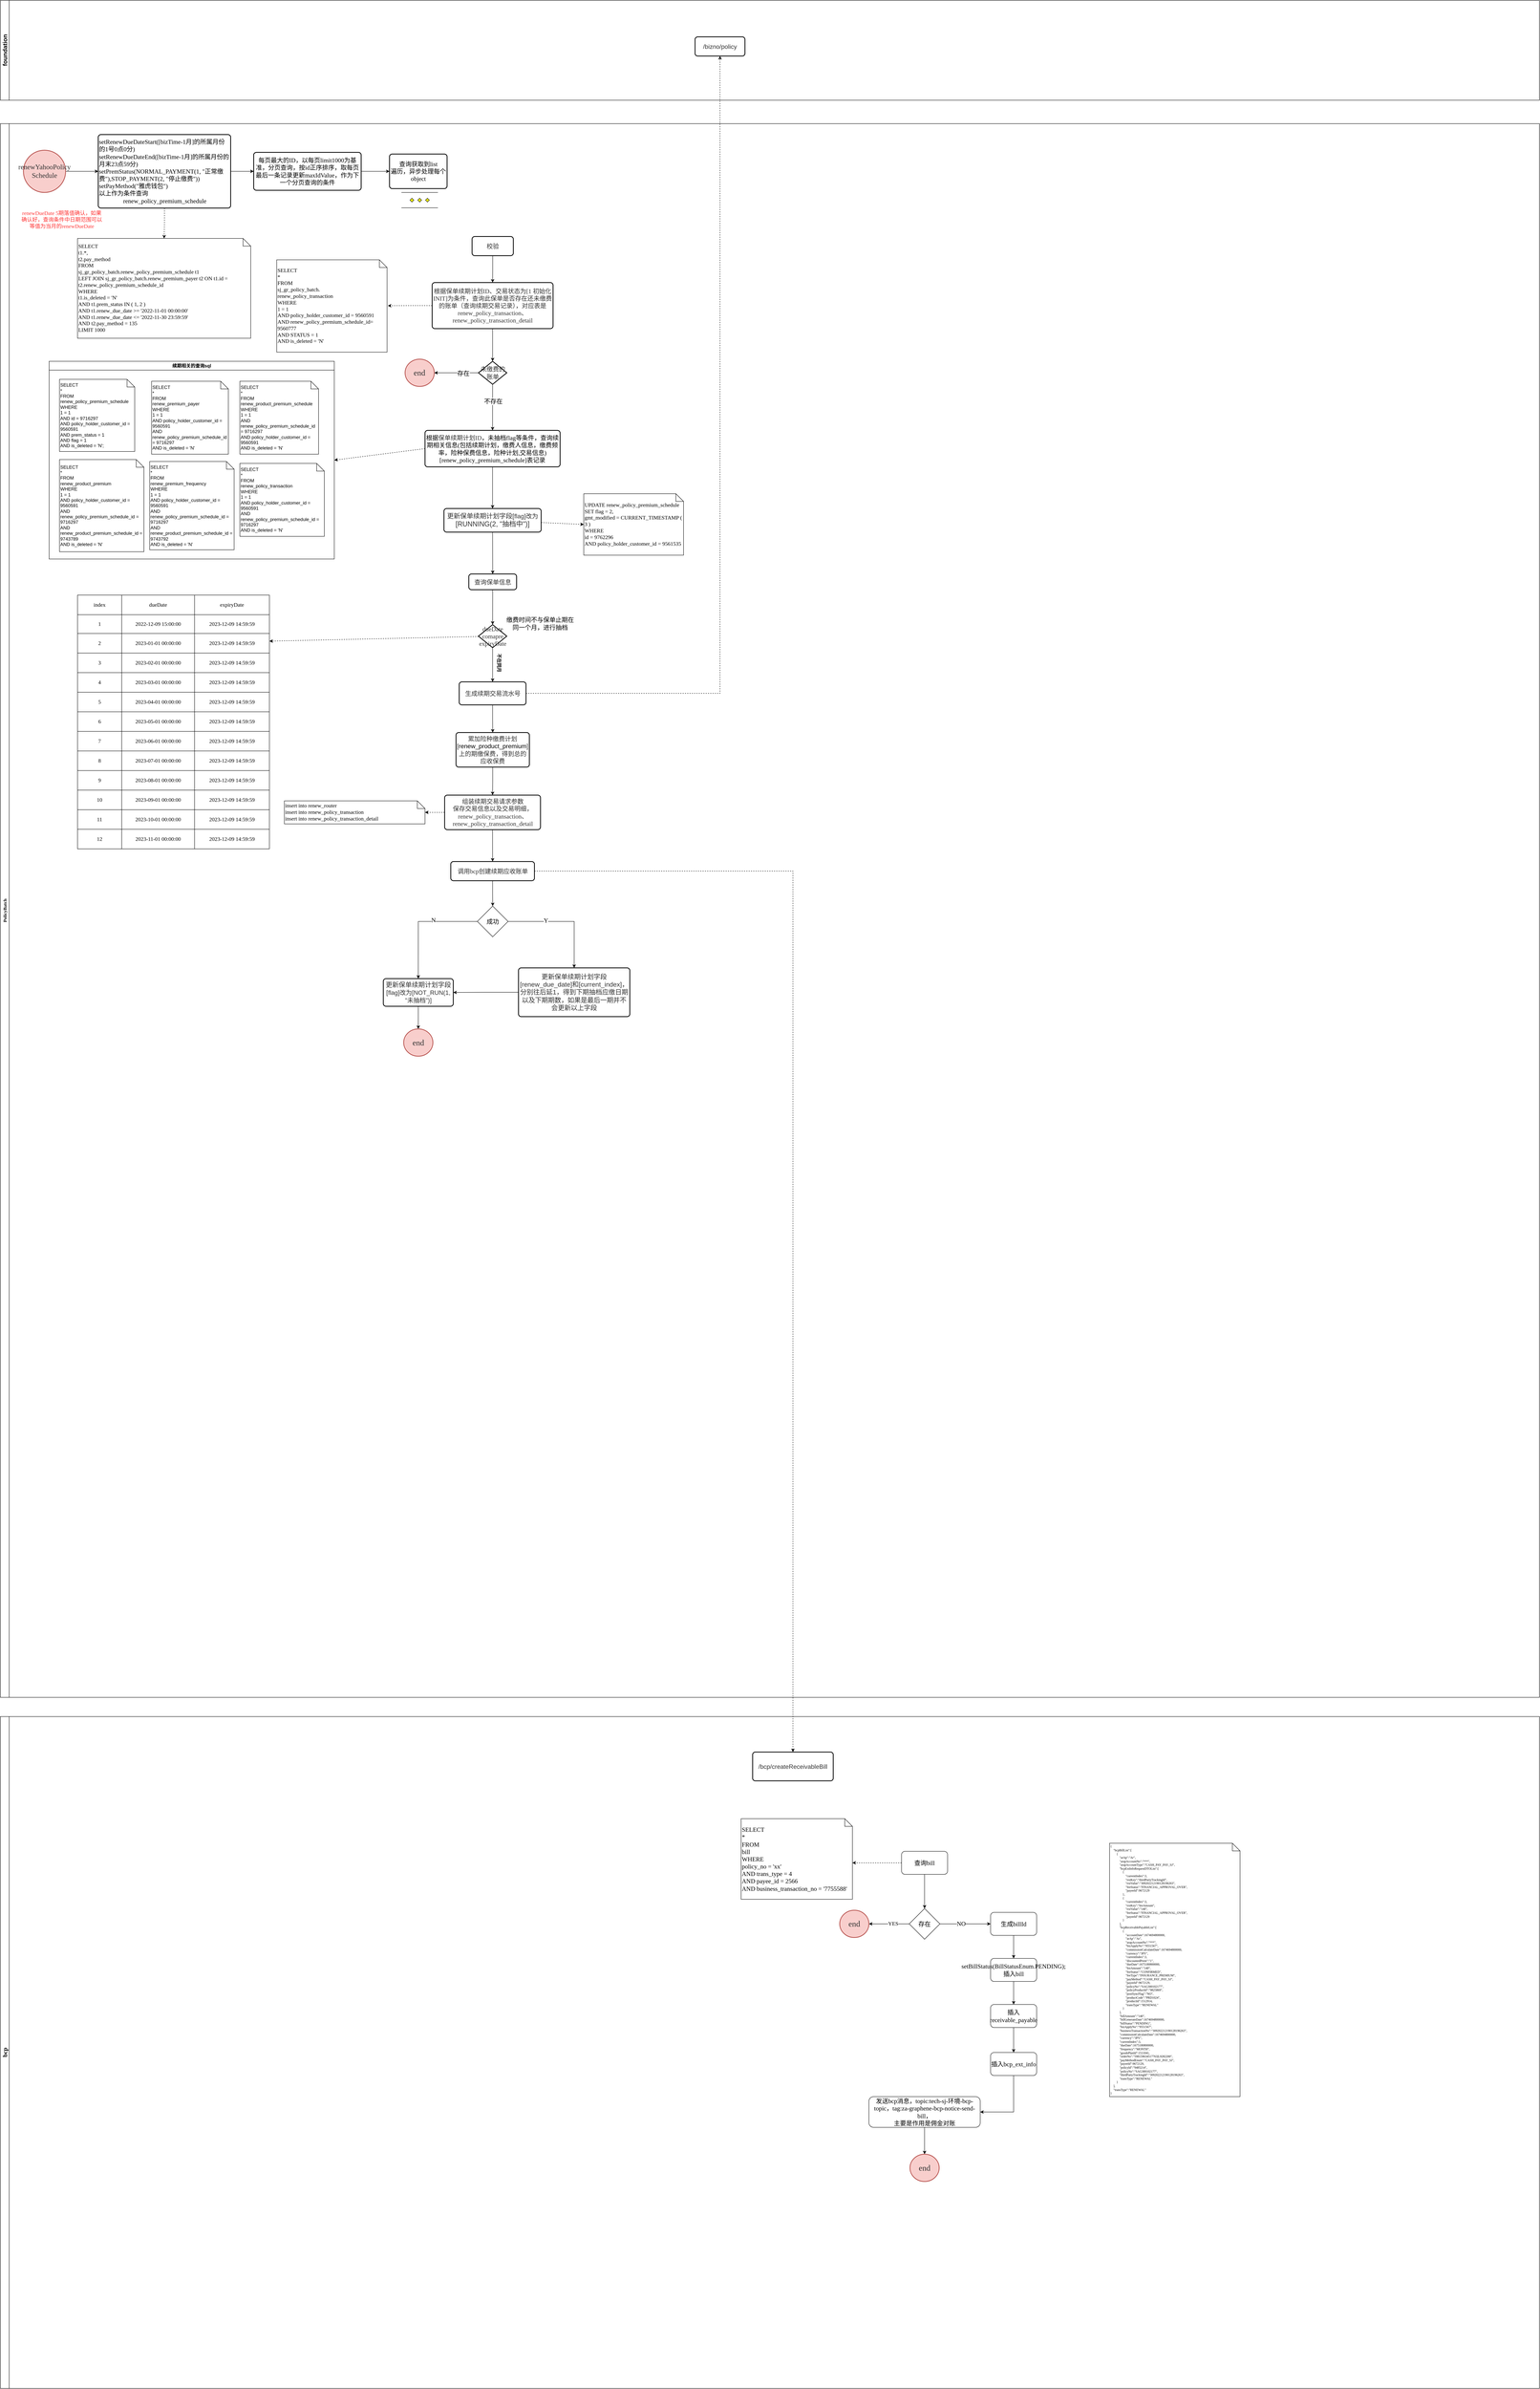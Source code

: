 <mxfile version="20.5.3" type="embed"><diagram name="Page-1" id="c7558073-3199-34d8-9f00-42111426c3f3"><mxGraphModel dx="1379" dy="752" grid="1" gridSize="10" guides="1" tooltips="1" connect="1" arrows="1" fold="1" page="1" pageScale="1" pageWidth="826" pageHeight="1169" background="none" math="0" shadow="0"><root><mxCell id="0"/><mxCell id="1" parent="0"/><UserObject label="PolicyBatch" id="98"><mxCell style="swimlane;horizontal=0;whiteSpace=wrap;html=1;fontFamily=Lucida Console;verticalAlign=middle;" parent="1" vertex="1"><mxGeometry x="10" y="761" width="4010" height="4099" as="geometry"/></mxCell></UserObject><mxCell id="107" style="edgeStyle=orthogonalEdgeStyle;rounded=0;orthogonalLoop=1;jettySize=auto;html=1;exitX=1;exitY=0.5;exitDx=0;exitDy=0;exitPerimeter=0;fontFamily=Lucida Console;" parent="98" source="103" target="104" edge="1"><mxGeometry relative="1" as="geometry"/></mxCell><mxCell id="103" value="&lt;span style=&quot;color: rgb(50, 50, 50); font-size: 18px; background-color: rgba(255, 255, 255, 0.01);&quot;&gt;renewYahooPolicy&lt;br&gt;Schedule&lt;/span&gt;" style="strokeWidth=2;html=1;shape=mxgraph.flowchart.start_2;whiteSpace=wrap;fillColor=#f8cecc;strokeColor=#b85450;fontFamily=Lucida Console;" parent="98" vertex="1"><mxGeometry x="60" y="69.25" width="110" height="110" as="geometry"/></mxCell><mxCell id="109" style="edgeStyle=orthogonalEdgeStyle;rounded=0;orthogonalLoop=1;jettySize=auto;html=1;exitX=1;exitY=0.5;exitDx=0;exitDy=0;entryX=0;entryY=0.5;entryDx=0;entryDy=0;fontFamily=Lucida Console;" parent="98" source="104" target="108" edge="1"><mxGeometry relative="1" as="geometry"/></mxCell><mxCell id="133" style="edgeStyle=orthogonalEdgeStyle;rounded=0;orthogonalLoop=1;jettySize=auto;html=1;exitX=0.5;exitY=1;exitDx=0;exitDy=0;entryX=0.5;entryY=0;entryDx=0;entryDy=0;entryPerimeter=0;dashed=1;" parent="98" source="104" target="131" edge="1"><mxGeometry relative="1" as="geometry"/></mxCell><mxCell id="104" value="&lt;div class=&quot;mind-clipboard&quot; style=&quot;font-size: 16px;&quot;&gt;&lt;div class=&quot;mind-clipboard&quot;&gt;setRenewDueDateStart([bizTime-1月]的所属月份的1号0点0分)&lt;/div&gt;&lt;div class=&quot;mind-clipboard&quot;&gt;setRenewDueDateEnd([bizTime-1月]的所属月份的月末23点59分)&lt;/div&gt;&lt;div style=&quot;font-size: 16px;&quot;&gt;&lt;span style=&quot;text-align: center;&quot;&gt;setPremStatus(NORMAL_PAYMENT(1, &quot;正常缴费&quot;),STOP_PAYMENT(2, &quot;停止缴费&quot;))&lt;/span&gt;&lt;/div&gt;&lt;div style=&quot;font-size: 16px;&quot;&gt;&lt;span style=&quot;text-align: center;&quot;&gt;setPayMethod(&quot;雅虎钱包&quot;)&lt;/span&gt;&lt;/div&gt;&lt;div style=&quot;font-size: 16px;&quot;&gt;以上作为条件查询&lt;/div&gt;&lt;div style=&quot;text-align: center; font-size: 16px;&quot;&gt;renew_policy_premium_schedule&lt;/div&gt;&lt;/div&gt;" style="rounded=1;whiteSpace=wrap;html=1;absoluteArcSize=1;arcSize=14;strokeWidth=2;fontFamily=Lucida Console;fontSize=16;align=left;" parent="98" vertex="1"><mxGeometry x="255" y="28.5" width="345" height="191.5" as="geometry"/></mxCell><mxCell id="111" style="edgeStyle=orthogonalEdgeStyle;rounded=0;orthogonalLoop=1;jettySize=auto;html=1;exitX=1;exitY=0.5;exitDx=0;exitDy=0;entryX=0;entryY=0.5;entryDx=0;entryDy=0;fontFamily=Lucida Console;" parent="98" source="108" target="110" edge="1"><mxGeometry relative="1" as="geometry"/></mxCell><mxCell id="108" value="&lt;div class=&quot;mind-clipboard&quot; style=&quot;font-size: 16px;&quot;&gt;&lt;div class=&quot;mind-clipboard&quot; style=&quot;font-size: 16px;&quot;&gt;每页最大的ID，以每页limit1000为基准，分页查询，按id正序排序，取每页最后一条记录更新maxIdValue，作为下一个分页查询的条件&lt;br style=&quot;font-size: 16px;&quot;&gt;&lt;/div&gt;&lt;/div&gt;" style="rounded=1;whiteSpace=wrap;html=1;absoluteArcSize=1;arcSize=14;strokeWidth=2;fontFamily=Lucida Console;fontSize=16;" parent="98" vertex="1"><mxGeometry x="660" y="74.87" width="280" height="98.75" as="geometry"/></mxCell><mxCell id="110" value="&lt;div class=&quot;mind-clipboard&quot; style=&quot;font-size: 16px;&quot;&gt;查询获取到list&lt;div style=&quot;font-size: 16px;&quot;&gt;遍历，异步处理每个object&lt;/div&gt;&lt;/div&gt;" style="rounded=1;whiteSpace=wrap;html=1;absoluteArcSize=1;arcSize=14;strokeWidth=2;fontFamily=Lucida Console;fontSize=16;" parent="98" vertex="1"><mxGeometry x="1013.88" y="79.25" width="150" height="90" as="geometry"/></mxCell><mxCell id="112" value="" style="verticalLabelPosition=bottom;verticalAlign=top;html=1;shape=mxgraph.flowchart.parallel_mode;pointerEvents=1;fontFamily=Lucida Console;" parent="98" vertex="1"><mxGeometry x="1045" y="179.25" width="95" height="40" as="geometry"/></mxCell><mxCell id="233" style="edgeStyle=orthogonalEdgeStyle;rounded=0;orthogonalLoop=1;jettySize=auto;html=1;" parent="98" source="114" target="115" edge="1"><mxGeometry relative="1" as="geometry"/></mxCell><mxCell id="114" value="&lt;font color=&quot;#323232&quot;&gt;&lt;span style=&quot;font-size: 16px; background-color: rgba(255, 255, 255, 0.01);&quot;&gt;校验&lt;/span&gt;&lt;/font&gt;" style="rounded=1;whiteSpace=wrap;html=1;absoluteArcSize=1;arcSize=14;strokeWidth=2;fontFamily=Lucida Console;" parent="98" vertex="1"><mxGeometry x="1229" y="294" width="107.5" height="50" as="geometry"/></mxCell><mxCell id="122" style="edgeStyle=orthogonalEdgeStyle;rounded=0;orthogonalLoop=1;jettySize=auto;html=1;exitX=0.5;exitY=1;exitDx=0;exitDy=0;entryX=0.5;entryY=0;entryDx=0;entryDy=0;entryPerimeter=0;fontFamily=Lucida Console;" parent="98" source="115" target="117" edge="1"><mxGeometry relative="1" as="geometry"/></mxCell><mxCell id="136" style="edgeStyle=orthogonalEdgeStyle;rounded=0;orthogonalLoop=1;jettySize=auto;html=1;dashed=1;entryX=1.007;entryY=0.497;entryDx=0;entryDy=0;entryPerimeter=0;" parent="98" source="115" target="134" edge="1"><mxGeometry relative="1" as="geometry"><mxPoint x="1020" y="474" as="targetPoint"/></mxGeometry></mxCell><mxCell id="115" value="&lt;span style=&quot;color: rgb(50, 50, 50); font-size: 16px; background-color: rgba(255, 255, 255, 0.01);&quot;&gt;根据保单续期计划ID、交易状态为[1 初始化 INIT]为&lt;/span&gt;&lt;span style=&quot;color: rgb(50, 50, 50); font-size: 16px; background-color: rgba(255, 255, 255, 0.01);&quot;&gt;条件&lt;/span&gt;&lt;span style=&quot;color: rgb(50, 50, 50); font-size: 16px; background-color: rgba(255, 255, 255, 0.01);&quot;&gt;，查询此保单是否存在还未缴费的账单（查询续期交易记录），对应表是renew_policy_transaction、renew_policy_transaction_detail&lt;/span&gt;" style="rounded=1;whiteSpace=wrap;html=1;absoluteArcSize=1;arcSize=14;strokeWidth=2;fontFamily=Lucida Console;" parent="98" vertex="1"><mxGeometry x="1125" y="414" width="315" height="120" as="geometry"/></mxCell><object label="" placeholders="1" id="125"><mxCell style="edgeStyle=orthogonalEdgeStyle;rounded=0;orthogonalLoop=1;jettySize=auto;html=1;entryX=1;entryY=0.5;entryDx=0;entryDy=0;entryPerimeter=0;fontFamily=Lucida Console;fontSize=12;" parent="98" source="117" target="343" edge="1"><mxGeometry relative="1" as="geometry"><mxPoint x="1140" y="649" as="targetPoint"/></mxGeometry></mxCell></object><mxCell id="346" value="&lt;font style=&quot;font-size: 16px;&quot;&gt;存在&lt;/font&gt;" style="edgeLabel;html=1;align=center;verticalAlign=middle;resizable=0;points=[];fontSize=14;fontFamily=Lucida Console;" parent="125" vertex="1" connectable="0"><mxGeometry x="-0.304" y="1" relative="1" as="geometry"><mxPoint as="offset"/></mxGeometry></mxCell><mxCell id="129" style="edgeStyle=orthogonalEdgeStyle;rounded=0;orthogonalLoop=1;jettySize=auto;html=1;exitX=0.5;exitY=1;exitDx=0;exitDy=0;exitPerimeter=0;entryX=0.5;entryY=0;entryDx=0;entryDy=0;" parent="98" source="117" target="146" edge="1"><mxGeometry relative="1" as="geometry"><mxPoint x="1282.5" y="783" as="targetPoint"/><Array as="points"><mxPoint x="1283" y="693"/><mxPoint x="1283" y="693"/></Array></mxGeometry></mxCell><mxCell id="347" value="不存在" style="edgeLabel;html=1;align=center;verticalAlign=middle;resizable=0;points=[];fontSize=16;fontFamily=Lucida Console;" parent="129" vertex="1" connectable="0"><mxGeometry x="-0.274" y="-3" relative="1" as="geometry"><mxPoint x="4" as="offset"/></mxGeometry></mxCell><mxCell id="117" value="&lt;span style=&quot;color: rgb(50, 50, 50); font-size: 16px; background-color: rgba(255, 255, 255, 0.01);&quot;&gt;未缴费的账单&lt;/span&gt;" style="strokeWidth=2;html=1;shape=mxgraph.flowchart.decision;whiteSpace=wrap;fontFamily=Lucida Console;" parent="98" vertex="1"><mxGeometry x="1245.63" y="619" width="73.75" height="60" as="geometry"/></mxCell><mxCell id="131" value="&lt;div style=&quot;font-size: 14px;&quot;&gt;&lt;div&gt;SELECT&lt;/div&gt;&lt;div&gt;&lt;span style=&quot;&quot;&gt;&#9;&lt;/span&gt;t1.*,&lt;/div&gt;&lt;div&gt;&lt;span style=&quot;&quot;&gt;&#9;&lt;/span&gt;t2.pay_method&amp;nbsp;&lt;/div&gt;&lt;div&gt;FROM&lt;/div&gt;&lt;div&gt;&lt;span style=&quot;&quot;&gt;&#9;&lt;/span&gt;sj_gr_policy_batch.renew_policy_premium_schedule t1&lt;/div&gt;&lt;div&gt;&lt;span style=&quot;&quot;&gt;&#9;&lt;/span&gt;LEFT JOIN sj_gr_policy_batch.renew_premium_payer t2 ON t1.id = t2.renew_policy_premium_schedule_id&amp;nbsp;&lt;/div&gt;&lt;div&gt;WHERE&lt;/div&gt;&lt;div&gt;&lt;span style=&quot;&quot;&gt;&#9;&lt;/span&gt;t1.is_deleted = 'N'&amp;nbsp;&lt;/div&gt;&lt;div&gt;&lt;span style=&quot;&quot;&gt;&#9;&lt;/span&gt;AND t1.prem_status IN ( 1, 2 )&amp;nbsp;&lt;br&gt;AND t1.renew_due_date &amp;gt;= '2022-11-01 00:00:00'&lt;br&gt;&lt;/div&gt;&lt;div&gt;&lt;span style=&quot;&quot;&gt;&#9;&lt;/span&gt;AND t1.renew_due_date &amp;lt;= '2022-11-30 23:59:59'&amp;nbsp;&lt;/div&gt;&lt;div&gt;&lt;span style=&quot;&quot;&gt;&#9;&lt;/span&gt;AND t2.pay_method = 135&amp;nbsp;&lt;/div&gt;&lt;div&gt;&lt;span style=&quot;&quot;&gt;&#9;&lt;/span&gt;LIMIT 1000&lt;/div&gt;&lt;/div&gt;" style="shape=note;size=20;whiteSpace=wrap;html=1;align=left;verticalAlign=middle;fontFamily=Lucida Console;fontSize=14;" parent="98" vertex="1"><mxGeometry x="201" y="299" width="451.25" height="260" as="geometry"/></mxCell><mxCell id="134" value="&lt;div style=&quot;font-size: 14px;&quot;&gt;&lt;div&gt;SELECT&lt;/div&gt;&lt;div&gt;*&amp;nbsp;&lt;/div&gt;&lt;div&gt;FROM&lt;/div&gt;&lt;div&gt;sj_gr_policy_batch.&lt;br&gt;renew_policy_transaction&amp;nbsp;&lt;/div&gt;&lt;div&gt;WHERE&lt;/div&gt;&lt;div&gt;1 = 1&amp;nbsp;&lt;/div&gt;&lt;div&gt;AND policy_holder_customer_id = 9560591&amp;nbsp;&lt;/div&gt;&lt;div&gt;AND renew_policy_premium_schedule_id=&amp;nbsp;&lt;/div&gt;9560777&amp;nbsp;&lt;div&gt;AND STATUS = 1&amp;nbsp;&lt;/div&gt;&lt;div&gt;AND is_deleted = 'N'&lt;/div&gt;&lt;/div&gt;" style="shape=note;size=20;whiteSpace=wrap;html=1;align=left;verticalAlign=middle;fontFamily=Lucida Console;fontSize=14;" parent="98" vertex="1"><mxGeometry x="720" y="354.75" width="287.5" height="240.5" as="geometry"/></mxCell><mxCell id="150" style="edgeStyle=orthogonalEdgeStyle;rounded=0;orthogonalLoop=1;jettySize=auto;html=1;entryX=0.5;entryY=0;entryDx=0;entryDy=0;fontSize=16;" parent="98" source="146" target="149" edge="1"><mxGeometry relative="1" as="geometry"/></mxCell><mxCell id="203" style="edgeStyle=none;rounded=0;orthogonalLoop=1;jettySize=auto;html=1;entryX=1;entryY=0.5;entryDx=0;entryDy=0;dashed=1;exitX=0;exitY=0.5;exitDx=0;exitDy=0;" parent="98" source="146" target="201" edge="1"><mxGeometry relative="1" as="geometry"/></mxCell><mxCell id="146" value="&lt;div style=&quot;font-size: 16px;&quot; class=&quot;mind-clipboard&quot;&gt;&lt;div class=&quot;mind-clipboard&quot;&gt;根据&lt;span style=&quot;color: rgb(50, 50, 50); background-color: rgba(255, 255, 255, 0.01);&quot;&gt;保单续期计划ID&lt;/span&gt;，未抽档flag等条件，查询续期相关信息(包括续期计划，缴费人信息，缴费频率，险种保费信息，险种计划,交易信息)[renew_policy_premium_schedule]表记录&lt;br&gt;&lt;/div&gt;&lt;/div&gt;" style="rounded=1;whiteSpace=wrap;html=1;absoluteArcSize=1;arcSize=14;strokeWidth=2;fontFamily=Lucida Console;" parent="98" vertex="1"><mxGeometry x="1106.38" y="799" width="351.99" height="95" as="geometry"/></mxCell><mxCell id="205" style="edgeStyle=none;rounded=0;orthogonalLoop=1;jettySize=auto;html=1;entryX=0;entryY=0.5;entryDx=0;entryDy=0;entryPerimeter=0;dashed=1;" parent="98" source="149" target="204" edge="1"><mxGeometry relative="1" as="geometry"/></mxCell><mxCell id="207" style="edgeStyle=none;rounded=0;orthogonalLoop=1;jettySize=auto;html=1;entryX=0.5;entryY=0;entryDx=0;entryDy=0;" parent="98" source="149" target="206" edge="1"><mxGeometry relative="1" as="geometry"/></mxCell><mxCell id="149" value="&lt;div style=&quot;&quot; class=&quot;mind-clipboard&quot;&gt;&lt;div style=&quot;&quot; class=&quot;mind-clipboard&quot;&gt;&lt;div style=&quot;&quot;&gt;&lt;span style=&quot;background-color: rgba(255, 255, 255, 0.01);&quot;&gt;&lt;font face=&quot;Arial&quot; color=&quot;#323232&quot;&gt;&lt;span style=&quot;font-size: 17px;&quot;&gt;更新保单续期计划字段[&lt;/span&gt;&lt;/font&gt;&lt;/span&gt;&lt;span style=&quot;font-size: 16px; color: rgb(50, 50, 50); font-family: Arial; background-color: rgba(255, 255, 255, 0.01);&quot;&gt;flag]改为&lt;/span&gt;&lt;span style=&quot;background-color: initial; font-size: 18px;&quot;&gt;&lt;font face=&quot;Arial&quot; color=&quot;#323232&quot;&gt;[&lt;/font&gt;&lt;/span&gt;&lt;span style=&quot;background-color: initial; font-size: 18px;&quot;&gt;&lt;font face=&quot;Arial&quot; color=&quot;#323232&quot;&gt;RUNNING(2, &quot;抽档中&quot;)&lt;/font&gt;&lt;/span&gt;&lt;span style=&quot;color: rgb(50, 50, 50); font-family: Arial; background-color: initial; font-size: 18px;&quot;&gt;]&lt;/span&gt;&lt;/div&gt;&lt;/div&gt;&lt;/div&gt;" style="rounded=1;whiteSpace=wrap;html=1;absoluteArcSize=1;arcSize=14;strokeWidth=2;fontFamily=Lucida Console;" parent="98" vertex="1"><mxGeometry x="1155.75" y="1002.5" width="253.25" height="61.5" as="geometry"/></mxCell><mxCell id="151" value="&lt;div style=&quot;font-size: 12px;&quot;&gt;&lt;div&gt;SELECT&lt;/div&gt;&lt;div&gt;*&amp;nbsp;&lt;/div&gt;&lt;div&gt;FROM&lt;/div&gt;&lt;div&gt;renew_policy_premium_schedule&amp;nbsp;&lt;/div&gt;&lt;div&gt;WHERE&lt;/div&gt;&lt;div&gt;1 = 1&amp;nbsp;&lt;/div&gt;&lt;div&gt;AND id = 9716297&amp;nbsp;&lt;/div&gt;&lt;div&gt;AND policy_holder_customer_id = 9560591&amp;nbsp;&lt;/div&gt;&lt;div&gt;AND prem_status = 1&amp;nbsp;&lt;/div&gt;&lt;div&gt;AND flag = 1&amp;nbsp;&lt;/div&gt;&lt;div&gt;AND is_deleted = 'N';&lt;/div&gt;&lt;/div&gt;" style="shape=note;size=20;whiteSpace=wrap;html=1;fontSize=12;align=left;" parent="98" vertex="1"><mxGeometry x="154" y="666" width="196" height="188" as="geometry"/></mxCell><mxCell id="190" value="&lt;div style=&quot;font-size: 12px;&quot;&gt;&lt;div&gt;SELECT&lt;/div&gt;&lt;div&gt;&lt;span style=&quot;&quot;&gt;&#9;&lt;/span&gt;*&amp;nbsp;&lt;/div&gt;&lt;div&gt;FROM&lt;/div&gt;&lt;div&gt;&lt;span style=&quot;&quot;&gt;&#9;&lt;/span&gt;renew_premium_payer&amp;nbsp;&lt;/div&gt;&lt;div&gt;WHERE&lt;/div&gt;&lt;div&gt;&lt;span style=&quot;&quot;&gt;&#9;&lt;/span&gt;1 = 1&amp;nbsp;&lt;/div&gt;&lt;div&gt;&lt;span style=&quot;&quot;&gt;&#9;&lt;/span&gt;AND policy_holder_customer_id = 9560591&amp;nbsp;&lt;/div&gt;&lt;div&gt;&lt;span style=&quot;&quot;&gt;&#9;&lt;/span&gt;AND renew_policy_premium_schedule_id = 9716297&amp;nbsp;&lt;/div&gt;&lt;div&gt;&lt;span style=&quot;&quot;&gt;&#9;&lt;/span&gt;AND is_deleted = 'N'&lt;/div&gt;&lt;/div&gt;" style="shape=note;size=20;whiteSpace=wrap;html=1;fontSize=12;align=left;" parent="98" vertex="1"><mxGeometry x="394" y="671" width="200" height="190" as="geometry"/></mxCell><mxCell id="191" value="&lt;div style=&quot;font-size: 12px;&quot;&gt;&lt;div&gt;SELECT&lt;/div&gt;&lt;div&gt;&lt;span style=&quot;&quot;&gt;&#9;&lt;/span&gt;*&amp;nbsp;&lt;/div&gt;&lt;div&gt;FROM&lt;/div&gt;&lt;div&gt;&lt;span style=&quot;&quot;&gt;&#9;&lt;/span&gt;renew_product_premium_schedule&amp;nbsp;&lt;/div&gt;&lt;div&gt;WHERE&lt;/div&gt;&lt;div&gt;&lt;span style=&quot;&quot;&gt;&#9;&lt;/span&gt;1 = 1&amp;nbsp;&lt;/div&gt;&lt;div&gt;&lt;span style=&quot;&quot;&gt;&#9;&lt;/span&gt;AND renew_policy_premium_schedule_id = 9716297&amp;nbsp;&lt;/div&gt;&lt;div&gt;&lt;span style=&quot;&quot;&gt;&#9;&lt;/span&gt;AND policy_holder_customer_id = 9560591&amp;nbsp;&lt;/div&gt;&lt;div&gt;&lt;span style=&quot;&quot;&gt;&#9;&lt;/span&gt;AND is_deleted = 'N'&lt;/div&gt;&lt;/div&gt;" style="shape=note;size=20;whiteSpace=wrap;html=1;fontSize=12;align=left;" parent="98" vertex="1"><mxGeometry x="624" y="671" width="205" height="190" as="geometry"/></mxCell><mxCell id="192" value="&lt;div style=&quot;font-size: 12px;&quot;&gt;&lt;div&gt;SELECT&lt;/div&gt;&lt;div&gt;&lt;span style=&quot;&quot;&gt;&#9;&lt;/span&gt;*&amp;nbsp;&lt;/div&gt;&lt;div&gt;FROM&lt;/div&gt;&lt;div&gt;&lt;span style=&quot;&quot;&gt;&#9;&lt;/span&gt;renew_product_premium&amp;nbsp;&lt;/div&gt;&lt;div&gt;WHERE&lt;/div&gt;&lt;div&gt;&lt;span style=&quot;&quot;&gt;&#9;&lt;/span&gt;1 = 1&amp;nbsp;&lt;/div&gt;&lt;div&gt;&lt;span style=&quot;&quot;&gt;&#9;&lt;/span&gt;AND policy_holder_customer_id = 9560591&amp;nbsp;&lt;/div&gt;&lt;div&gt;&lt;span style=&quot;&quot;&gt;&#9;&lt;/span&gt;AND renew_policy_premium_schedule_id = 9716297&amp;nbsp;&lt;/div&gt;&lt;div&gt;&lt;span style=&quot;&quot;&gt;&#9;&lt;/span&gt;AND renew_product_premium_schedule_id = 9743789&amp;nbsp;&lt;/div&gt;&lt;div&gt;&lt;span style=&quot;&quot;&gt;&#9;&lt;/span&gt;AND is_deleted = 'N'&lt;/div&gt;&lt;/div&gt;" style="shape=note;size=20;whiteSpace=wrap;html=1;fontSize=12;align=left;" parent="98" vertex="1"><mxGeometry x="154" y="875" width="220" height="240" as="geometry"/></mxCell><mxCell id="193" value="&lt;div style=&quot;font-size: 12px;&quot;&gt;&lt;div&gt;SELECT&lt;/div&gt;&lt;div&gt;&lt;span style=&quot;&quot;&gt;&#9;&lt;/span&gt;*&amp;nbsp;&lt;/div&gt;&lt;div&gt;FROM&lt;/div&gt;&lt;div&gt;&lt;span style=&quot;&quot;&gt;&#9;&lt;/span&gt;renew_premium_frequency&amp;nbsp;&lt;/div&gt;&lt;div&gt;WHERE&lt;/div&gt;&lt;div&gt;&lt;span style=&quot;&quot;&gt;&#9;&lt;/span&gt;1 = 1&amp;nbsp;&lt;/div&gt;&lt;div&gt;&lt;span style=&quot;&quot;&gt;&#9;&lt;/span&gt;AND policy_holder_customer_id = 9560591&amp;nbsp;&lt;/div&gt;&lt;div&gt;&lt;span style=&quot;&quot;&gt;&#9;&lt;/span&gt;AND renew_policy_premium_schedule_id = 9716297&amp;nbsp;&lt;/div&gt;&lt;div&gt;&lt;span style=&quot;&quot;&gt;&#9;&lt;/span&gt;AND renew_product_premium_schedule_id = 9743792&amp;nbsp;&lt;/div&gt;&lt;div&gt;&lt;span style=&quot;&quot;&gt;&#9;&lt;/span&gt;AND is_deleted = 'N'&lt;/div&gt;&lt;/div&gt;" style="shape=note;size=20;whiteSpace=wrap;html=1;fontSize=12;align=left;" parent="98" vertex="1"><mxGeometry x="389" y="880" width="220" height="230" as="geometry"/></mxCell><mxCell id="194" value="&lt;div style=&quot;&quot;&gt;&lt;div style=&quot;&quot;&gt;SELECT&lt;/div&gt;&lt;div style=&quot;&quot;&gt;&lt;span style=&quot;&quot;&gt;&#9;&lt;/span&gt;*&amp;nbsp;&lt;/div&gt;&lt;div style=&quot;&quot;&gt;FROM&lt;/div&gt;&lt;div style=&quot;&quot;&gt;&lt;span style=&quot;&quot;&gt;&#9;&lt;/span&gt;renew_policy_transaction&amp;nbsp;&lt;/div&gt;&lt;div style=&quot;&quot;&gt;WHERE&lt;/div&gt;&lt;div style=&quot;&quot;&gt;&lt;span style=&quot;&quot;&gt;&#9;&lt;/span&gt;1 = 1&amp;nbsp;&lt;/div&gt;&lt;div style=&quot;&quot;&gt;&lt;span style=&quot;&quot;&gt;&#9;&lt;/span&gt;AND policy_holder_customer_id = 9560591&amp;nbsp;&lt;/div&gt;&lt;div style=&quot;&quot;&gt;&lt;span style=&quot;&quot;&gt;&#9;&lt;/span&gt;AND renew_policy_premium_schedule_id = 9716297&amp;nbsp;&lt;/div&gt;&lt;div style=&quot;&quot;&gt;&lt;span style=&quot;&quot;&gt;&#9;&lt;/span&gt;AND is_deleted = 'N'&lt;/div&gt;&lt;/div&gt;" style="shape=note;size=20;whiteSpace=wrap;html=1;fontSize=12;align=left;" parent="98" vertex="1"><mxGeometry x="624" y="885" width="220" height="190" as="geometry"/></mxCell><mxCell id="201" value="续期相关的查询sql" style="swimlane;whiteSpace=wrap;html=1;" parent="98" vertex="1"><mxGeometry x="127" y="619" width="743" height="515" as="geometry"/></mxCell><mxCell id="204" value="&lt;div style=&quot;font-size: 14px;&quot;&gt;UPDATE renew_policy_premium_schedule&amp;nbsp;&lt;/div&gt;&lt;div style=&quot;font-size: 14px;&quot;&gt;SET flag = 2,&lt;/div&gt;&lt;div style=&quot;font-size: 14px;&quot;&gt;gmt_modified = CURRENT_TIMESTAMP ( 3 )&amp;nbsp;&lt;/div&gt;&lt;div style=&quot;font-size: 14px;&quot;&gt;WHERE&lt;/div&gt;&lt;div style=&quot;font-size: 14px;&quot;&gt;&lt;span style=&quot;font-size: 14px;&quot;&gt;&#9;&lt;/span&gt;id = 9762296&amp;nbsp;&lt;/div&gt;&lt;div style=&quot;font-size: 14px;&quot;&gt;&lt;span style=&quot;font-size: 14px;&quot;&gt;&#9;&lt;/span&gt;AND policy_holder_customer_id = 9561535&lt;/div&gt;" style="shape=note;size=20;whiteSpace=wrap;html=1;align=left;verticalAlign=middle;fontFamily=Lucida Console;fontSize=14;" parent="98" vertex="1"><mxGeometry x="1520" y="964" width="260" height="160" as="geometry"/></mxCell><mxCell id="209" style="edgeStyle=none;rounded=0;orthogonalLoop=1;jettySize=auto;html=1;entryX=0.5;entryY=0;entryDx=0;entryDy=0;entryPerimeter=0;" parent="98" source="206" target="208" edge="1"><mxGeometry relative="1" as="geometry"/></mxCell><mxCell id="206" value="&lt;div style=&quot;font-size: 16px;&quot; class=&quot;mind-clipboard&quot;&gt;&lt;div class=&quot;mind-clipboard&quot; style=&quot;font-size: 16px;&quot;&gt;&lt;div style=&quot;font-size: 16px;&quot;&gt;&lt;span style=&quot;color: rgb(50, 50, 50); font-size: 16px; background-color: rgba(255, 255, 255, 0.01);&quot;&gt;查询保单信息&lt;/span&gt;&lt;br style=&quot;font-size: 16px;&quot;&gt;&lt;/div&gt;&lt;/div&gt;&lt;/div&gt;" style="rounded=1;whiteSpace=wrap;html=1;absoluteArcSize=1;arcSize=14;strokeWidth=2;fontFamily=Lucida Console;fontSize=16;" parent="98" vertex="1"><mxGeometry x="1220.5" y="1173" width="124.49" height="41" as="geometry"/></mxCell><mxCell id="218" style="edgeStyle=none;rounded=0;orthogonalLoop=1;jettySize=auto;html=1;entryX=0.5;entryY=0;entryDx=0;entryDy=0;fontSize=16;" parent="98" source="208" target="217" edge="1"><mxGeometry relative="1" as="geometry"/></mxCell><mxCell id="298" style="rounded=0;orthogonalLoop=1;jettySize=auto;html=1;dashed=1;" parent="98" source="208" target="251" edge="1"><mxGeometry relative="1" as="geometry"/></mxCell><mxCell id="208" value="&lt;span style=&quot;color: rgb(50, 50, 50); font-size: 16px; background-color: rgba(255, 255, 255, 0.01);&quot;&gt;dueDate comapre&lt;br&gt;expiryDate&lt;br&gt;&lt;/span&gt;" style="strokeWidth=2;html=1;shape=mxgraph.flowchart.decision;whiteSpace=wrap;fontFamily=Lucida Console;" parent="98" vertex="1"><mxGeometry x="1245.63" y="1305" width="73.75" height="60" as="geometry"/></mxCell><mxCell id="212" value="缴费时间不与保单止期在同一个月，进行抽档" style="text;html=1;strokeColor=none;fillColor=none;align=center;verticalAlign=middle;whiteSpace=wrap;rounded=0;fontSize=16;" parent="98" vertex="1"><mxGeometry x="1310.37" y="1269" width="192.63" height="65" as="geometry"/></mxCell><mxCell id="304" style="edgeStyle=orthogonalEdgeStyle;rounded=0;orthogonalLoop=1;jettySize=auto;html=1;entryX=0.5;entryY=0;entryDx=0;entryDy=0;" parent="98" source="217" target="227" edge="1"><mxGeometry relative="1" as="geometry"/></mxCell><mxCell id="217" value="&lt;div style=&quot;font-size: 16px;&quot; class=&quot;mind-clipboard&quot;&gt;&lt;div class=&quot;mind-clipboard&quot; style=&quot;font-size: 16px;&quot;&gt;&lt;div style=&quot;font-size: 16px;&quot;&gt;&lt;span style=&quot;color: rgb(50, 50, 50); background-color: rgba(255, 255, 255, 0.01); font-size: 16px;&quot;&gt;生成续期交易流水号&lt;/span&gt;&lt;br style=&quot;font-size: 16px;&quot;&gt;&lt;/div&gt;&lt;/div&gt;&lt;/div&gt;" style="rounded=1;whiteSpace=wrap;html=1;absoluteArcSize=1;arcSize=14;strokeWidth=2;fontFamily=Lucida Console;fontSize=16;" parent="98" vertex="1"><mxGeometry x="1195.51" y="1454" width="173.99" height="60" as="geometry"/></mxCell><mxCell id="219" value="不在同月" style="text;html=1;strokeColor=none;fillColor=none;align=center;verticalAlign=middle;whiteSpace=wrap;rounded=0;fontFamily=Lucida Console;rotation=90;fontStyle=1" parent="98" vertex="1"><mxGeometry x="1269" y="1390" width="60" height="30" as="geometry"/></mxCell><mxCell id="226" value="" style="rounded=0;orthogonalLoop=1;jettySize=auto;html=1;dashed=1;fontSize=16;" parent="98" source="223" target="225" edge="1"><mxGeometry relative="1" as="geometry"/></mxCell><mxCell id="306" value="" style="edgeStyle=orthogonalEdgeStyle;rounded=0;orthogonalLoop=1;jettySize=auto;html=1;" parent="98" source="223" target="229" edge="1"><mxGeometry relative="1" as="geometry"/></mxCell><mxCell id="223" value="&lt;div style=&quot;font-size: 16px;&quot; class=&quot;mind-clipboard&quot;&gt;&lt;div class=&quot;mind-clipboard&quot; style=&quot;font-size: 16px;&quot;&gt;&lt;div style=&quot;font-size: 16px;&quot;&gt;&lt;span style=&quot;color: rgb(50, 50, 50); background-color: rgba(255, 255, 255, 0.01); font-size: 16px;&quot;&gt;组装续期交易请求参数&lt;/span&gt;&lt;br style=&quot;font-size: 16px;&quot;&gt;&lt;/div&gt;&lt;div style=&quot;font-size: 16px;&quot;&gt;&lt;span style=&quot;color: rgb(50, 50, 50); background-color: rgba(255, 255, 255, 0.01); font-size: 16px;&quot;&gt;保存交易信息以及交易明细，renew_policy_transaction、renew_policy_transaction_detail&lt;/span&gt;&lt;span style=&quot;color: rgb(50, 50, 50); background-color: rgba(255, 255, 255, 0.01); font-size: 16px;&quot;&gt;&lt;br style=&quot;font-size: 16px;&quot;&gt;&lt;/span&gt;&lt;/div&gt;&lt;/div&gt;&lt;/div&gt;" style="rounded=1;whiteSpace=wrap;html=1;absoluteArcSize=1;arcSize=14;strokeWidth=2;fontFamily=Lucida Console;fontSize=16;" parent="98" vertex="1"><mxGeometry x="1157.5" y="1749" width="249.75" height="90" as="geometry"/></mxCell><mxCell id="225" value="&lt;div style=&quot;font-size: 14px;&quot;&gt;&lt;div style=&quot;font-size: 14px;&quot;&gt;insert into renew_router&lt;br&gt;insert into renew_policy_transaction&lt;/div&gt;&lt;div style=&quot;font-size: 14px;&quot;&gt;insert into renew_policy_transaction_detail&lt;br style=&quot;font-size: 14px;&quot;&gt;&lt;/div&gt;&lt;/div&gt;" style="shape=note;size=20;whiteSpace=wrap;html=1;fontSize=14;align=left;fontFamily=Lucida Console;" parent="98" vertex="1"><mxGeometry x="740" y="1764" width="366.38" height="60" as="geometry"/></mxCell><mxCell id="305" style="edgeStyle=orthogonalEdgeStyle;rounded=0;orthogonalLoop=1;jettySize=auto;html=1;entryX=0.5;entryY=0;entryDx=0;entryDy=0;" parent="98" source="227" target="223" edge="1"><mxGeometry relative="1" as="geometry"/></mxCell><mxCell id="227" value="&lt;div style=&quot;&quot; class=&quot;mind-clipboard&quot;&gt;&lt;div style=&quot;&quot; class=&quot;mind-clipboard&quot;&gt;&lt;div style=&quot;&quot;&gt;&lt;span style=&quot;font-size: 16px; color: rgb(50, 50, 50); font-family: Arial; background-color: rgba(255, 255, 255, 0.01);&quot;&gt;累加险种缴费计划[&lt;/span&gt;&lt;span style=&quot;font-family: Helvetica; background-color: initial;&quot;&gt;&lt;font style=&quot;font-size: 16px;&quot;&gt;renew_product_premium&lt;/font&gt;&lt;/span&gt;&lt;span style=&quot;font-size: 16px; background-color: rgba(255, 255, 255, 0.01); color: rgb(50, 50, 50); font-family: Arial;&quot;&gt;]上的期缴保费，得到总的应收保费&lt;/span&gt;&lt;/div&gt;&lt;/div&gt;&lt;/div&gt;" style="rounded=1;whiteSpace=wrap;html=1;absoluteArcSize=1;arcSize=14;strokeWidth=2;fontFamily=Lucida Console;" parent="98" vertex="1"><mxGeometry x="1187.19" y="1586" width="191.12" height="90" as="geometry"/></mxCell><mxCell id="310" style="edgeStyle=orthogonalEdgeStyle;rounded=0;orthogonalLoop=1;jettySize=auto;html=1;entryX=0.5;entryY=0;entryDx=0;entryDy=0;" parent="98" source="229" target="309" edge="1"><mxGeometry relative="1" as="geometry"/></mxCell><mxCell id="229" value="&lt;div style=&quot;&quot; class=&quot;mind-clipboard&quot;&gt;&lt;div style=&quot;&quot; class=&quot;mind-clipboard&quot;&gt;&lt;div style=&quot;&quot;&gt;&lt;span style=&quot;color: rgb(50, 50, 50); background-color: rgba(255, 255, 255, 0.01);&quot;&gt;&lt;font style=&quot;font-size: 16px;&quot;&gt;调用bcp创建续期应收账单&lt;/font&gt;&lt;/span&gt;&lt;br&gt;&lt;/div&gt;&lt;/div&gt;&lt;/div&gt;" style="rounded=1;whiteSpace=wrap;html=1;absoluteArcSize=1;arcSize=14;strokeWidth=2;fontFamily=Lucida Console;" parent="98" vertex="1"><mxGeometry x="1173.5" y="1922" width="218" height="50" as="geometry"/></mxCell><mxCell id="317" value="" style="edgeStyle=orthogonalEdgeStyle;rounded=0;orthogonalLoop=1;jettySize=auto;html=1;fontFamily=Lucida Console;fontSize=16;" parent="98" source="231" target="316" edge="1"><mxGeometry relative="1" as="geometry"/></mxCell><mxCell id="231" value="&lt;div style=&quot;&quot; class=&quot;mind-clipboard&quot;&gt;&lt;div style=&quot;&quot; class=&quot;mind-clipboard&quot;&gt;&lt;div style=&quot;&quot;&gt;&lt;span style=&quot;font-size: 12px; background-color: rgba(255, 255, 255, 0.01);&quot;&gt;&lt;font face=&quot;Arial&quot; color=&quot;#323232&quot;&gt;&lt;span style=&quot;font-size: 17px;&quot;&gt;更新保单续期计划字段[&lt;/span&gt;&lt;/font&gt;&lt;/span&gt;&lt;span style=&quot;font-size: 16px; color: rgb(50, 50, 50); font-family: Arial; background-color: rgba(255, 255, 255, 0.01);&quot;&gt;flag]改为[&lt;/span&gt;&lt;span style=&quot;background-color: initial; font-size: 16px;&quot;&gt;&lt;font face=&quot;Arial&quot; color=&quot;#323232&quot;&gt;NOT_RUN(1, &quot;未抽档&quot;)&lt;/font&gt;&lt;/span&gt;&lt;span style=&quot;font-size: 16px; background-color: rgba(255, 255, 255, 0.01); color: rgb(50, 50, 50); font-family: Arial;&quot;&gt;]&lt;/span&gt;&lt;/div&gt;&lt;/div&gt;&lt;/div&gt;" style="rounded=1;whiteSpace=wrap;html=1;absoluteArcSize=1;arcSize=14;strokeWidth=2;fontFamily=Lucida Console;" parent="98" vertex="1"><mxGeometry x="997.76" y="2227" width="182.24" height="72" as="geometry"/></mxCell><mxCell id="315" style="edgeStyle=orthogonalEdgeStyle;rounded=0;orthogonalLoop=1;jettySize=auto;html=1;entryX=1;entryY=0.5;entryDx=0;entryDy=0;fontFamily=Lucida Console;fontSize=16;" parent="98" source="232" target="231" edge="1"><mxGeometry relative="1" as="geometry"/></mxCell><mxCell id="232" value="&lt;div style=&quot;&quot; class=&quot;mind-clipboard&quot;&gt;&lt;div style=&quot;&quot; class=&quot;mind-clipboard&quot;&gt;&lt;div style=&quot;&quot;&gt;&lt;span style=&quot;background-color: rgba(255, 255, 255, 0.01);&quot;&gt;&lt;font face=&quot;Arial&quot; color=&quot;#323232&quot;&gt;&lt;span style=&quot;font-size: 17px;&quot;&gt;更新保单续期计划字段[renew_due_date]和[current_index]，分别往后延1，得到下期抽档应缴日期以及&lt;/span&gt;&lt;/font&gt;&lt;/span&gt;&lt;span style=&quot;background-color: initial; font-size: 17px;&quot;&gt;&lt;font face=&quot;Arial&quot; color=&quot;#323232&quot;&gt;下期期数，如果是最后一期并不会更新以上字段&lt;/font&gt;&lt;/span&gt;&lt;br&gt;&lt;/div&gt;&lt;/div&gt;&lt;/div&gt;" style="rounded=1;whiteSpace=wrap;html=1;absoluteArcSize=1;arcSize=14;strokeWidth=2;fontFamily=Lucida Console;" parent="98" vertex="1"><mxGeometry x="1350" y="2199" width="290" height="127" as="geometry"/></mxCell><mxCell id="242" value="" style="shape=table;html=1;whiteSpace=wrap;startSize=0;container=1;collapsible=0;childLayout=tableLayout;fontFamily=Lucida Console;fontSize=14;" parent="98" vertex="1"><mxGeometry x="201" y="1228" width="500" height="661" as="geometry"/></mxCell><mxCell id="243" value="" style="shape=tableRow;horizontal=0;startSize=0;swimlaneHead=0;swimlaneBody=0;top=0;left=0;bottom=0;right=0;collapsible=0;dropTarget=0;fillColor=none;points=[[0,0.5],[1,0.5]];portConstraint=eastwest;fontFamily=Lucida Console;fontSize=14;" parent="242" vertex="1"><mxGeometry width="500" height="51" as="geometry"/></mxCell><mxCell id="244" value="index" style="shape=partialRectangle;html=1;whiteSpace=wrap;connectable=0;fillColor=none;top=0;left=0;bottom=0;right=0;overflow=hidden;fontFamily=Lucida Console;fontSize=14;" parent="243" vertex="1"><mxGeometry width="115" height="51" as="geometry"><mxRectangle width="115" height="51" as="alternateBounds"/></mxGeometry></mxCell><mxCell id="245" value="dueDate" style="shape=partialRectangle;html=1;whiteSpace=wrap;connectable=0;fillColor=none;top=0;left=0;bottom=0;right=0;overflow=hidden;fontFamily=Lucida Console;fontSize=14;" parent="243" vertex="1"><mxGeometry x="115" width="190" height="51" as="geometry"><mxRectangle width="190" height="51" as="alternateBounds"/></mxGeometry></mxCell><mxCell id="246" value="expiryDate" style="shape=partialRectangle;html=1;whiteSpace=wrap;connectable=0;fillColor=none;top=0;left=0;bottom=0;right=0;overflow=hidden;fontFamily=Lucida Console;fontSize=14;" parent="243" vertex="1"><mxGeometry x="305" width="195" height="51" as="geometry"><mxRectangle width="195" height="51" as="alternateBounds"/></mxGeometry></mxCell><mxCell id="247" value="" style="shape=tableRow;horizontal=0;startSize=0;swimlaneHead=0;swimlaneBody=0;top=0;left=0;bottom=0;right=0;collapsible=0;dropTarget=0;fillColor=none;points=[[0,0.5],[1,0.5]];portConstraint=eastwest;fontFamily=Lucida Console;fontSize=14;" parent="242" vertex="1"><mxGeometry y="51" width="500" height="49" as="geometry"/></mxCell><mxCell id="248" value="1" style="shape=partialRectangle;html=1;whiteSpace=wrap;connectable=0;fillColor=none;top=0;left=0;bottom=0;right=0;overflow=hidden;fontFamily=Lucida Console;fontSize=14;" parent="247" vertex="1"><mxGeometry width="115" height="49" as="geometry"><mxRectangle width="115" height="49" as="alternateBounds"/></mxGeometry></mxCell><mxCell id="249" value="2022-12-09 15:00:00" style="shape=partialRectangle;html=1;whiteSpace=wrap;connectable=0;fillColor=none;top=0;left=0;bottom=0;right=0;overflow=hidden;fontFamily=Lucida Console;fontSize=14;" parent="247" vertex="1"><mxGeometry x="115" width="190" height="49" as="geometry"><mxRectangle width="190" height="49" as="alternateBounds"/></mxGeometry></mxCell><mxCell id="250" value="2023-12-09 14:59:59" style="shape=partialRectangle;html=1;whiteSpace=wrap;connectable=0;fillColor=none;top=0;left=0;bottom=0;right=0;overflow=hidden;fontFamily=Lucida Console;fontSize=14;" parent="247" vertex="1"><mxGeometry x="305" width="195" height="49" as="geometry"><mxRectangle width="195" height="49" as="alternateBounds"/></mxGeometry></mxCell><mxCell id="251" value="" style="shape=tableRow;horizontal=0;startSize=0;swimlaneHead=0;swimlaneBody=0;top=0;left=0;bottom=0;right=0;collapsible=0;dropTarget=0;fillColor=none;points=[[0,0.5],[1,0.5]];portConstraint=eastwest;fontFamily=Lucida Console;fontSize=14;" parent="242" vertex="1"><mxGeometry y="100" width="500" height="51" as="geometry"/></mxCell><mxCell id="252" value="2" style="shape=partialRectangle;html=1;whiteSpace=wrap;connectable=0;fillColor=none;top=0;left=0;bottom=0;right=0;overflow=hidden;fontFamily=Lucida Console;fontSize=14;" parent="251" vertex="1"><mxGeometry width="115" height="51" as="geometry"><mxRectangle width="115" height="51" as="alternateBounds"/></mxGeometry></mxCell><mxCell id="253" value="2023-01-01 00:00:00" style="shape=partialRectangle;html=1;whiteSpace=wrap;connectable=0;fillColor=none;top=0;left=0;bottom=0;right=0;overflow=hidden;fontFamily=Lucida Console;fontSize=14;" parent="251" vertex="1"><mxGeometry x="115" width="190" height="51" as="geometry"><mxRectangle width="190" height="51" as="alternateBounds"/></mxGeometry></mxCell><mxCell id="254" value="2023-12-09 14:59:59" style="shape=partialRectangle;html=1;whiteSpace=wrap;connectable=0;fillColor=none;top=0;left=0;bottom=0;right=0;overflow=hidden;pointerEvents=1;fontFamily=Lucida Console;fontSize=14;" parent="251" vertex="1"><mxGeometry x="305" width="195" height="51" as="geometry"><mxRectangle width="195" height="51" as="alternateBounds"/></mxGeometry></mxCell><mxCell id="255" style="shape=tableRow;horizontal=0;startSize=0;swimlaneHead=0;swimlaneBody=0;top=0;left=0;bottom=0;right=0;collapsible=0;dropTarget=0;fillColor=none;points=[[0,0.5],[1,0.5]];portConstraint=eastwest;fontFamily=Lucida Console;fontSize=14;" parent="242" vertex="1"><mxGeometry y="151" width="500" height="51" as="geometry"/></mxCell><mxCell id="256" value="3" style="shape=partialRectangle;html=1;whiteSpace=wrap;connectable=0;fillColor=none;top=0;left=0;bottom=0;right=0;overflow=hidden;fontFamily=Lucida Console;fontSize=14;" parent="255" vertex="1"><mxGeometry width="115" height="51" as="geometry"><mxRectangle width="115" height="51" as="alternateBounds"/></mxGeometry></mxCell><mxCell id="257" value="2023-02-01 00:00:00" style="shape=partialRectangle;html=1;whiteSpace=wrap;connectable=0;fillColor=none;top=0;left=0;bottom=0;right=0;overflow=hidden;fontFamily=Lucida Console;fontSize=14;" parent="255" vertex="1"><mxGeometry x="115" width="190" height="51" as="geometry"><mxRectangle width="190" height="51" as="alternateBounds"/></mxGeometry></mxCell><mxCell id="258" value="2023-12-09 14:59:59" style="shape=partialRectangle;html=1;whiteSpace=wrap;connectable=0;fillColor=none;top=0;left=0;bottom=0;right=0;overflow=hidden;pointerEvents=1;fontFamily=Lucida Console;fontSize=14;" parent="255" vertex="1"><mxGeometry x="305" width="195" height="51" as="geometry"><mxRectangle width="195" height="51" as="alternateBounds"/></mxGeometry></mxCell><mxCell id="259" style="shape=tableRow;horizontal=0;startSize=0;swimlaneHead=0;swimlaneBody=0;top=0;left=0;bottom=0;right=0;collapsible=0;dropTarget=0;fillColor=none;points=[[0,0.5],[1,0.5]];portConstraint=eastwest;fontFamily=Lucida Console;fontSize=14;" parent="242" vertex="1"><mxGeometry y="202" width="500" height="51" as="geometry"/></mxCell><mxCell id="260" value="4" style="shape=partialRectangle;html=1;whiteSpace=wrap;connectable=0;fillColor=none;top=0;left=0;bottom=0;right=0;overflow=hidden;fontFamily=Lucida Console;fontSize=14;" parent="259" vertex="1"><mxGeometry width="115" height="51" as="geometry"><mxRectangle width="115" height="51" as="alternateBounds"/></mxGeometry></mxCell><mxCell id="261" value="2023-03-01 00:00:00" style="shape=partialRectangle;html=1;whiteSpace=wrap;connectable=0;fillColor=none;top=0;left=0;bottom=0;right=0;overflow=hidden;fontFamily=Lucida Console;fontSize=14;" parent="259" vertex="1"><mxGeometry x="115" width="190" height="51" as="geometry"><mxRectangle width="190" height="51" as="alternateBounds"/></mxGeometry></mxCell><mxCell id="262" value="2023-12-09 14:59:59" style="shape=partialRectangle;html=1;whiteSpace=wrap;connectable=0;fillColor=none;top=0;left=0;bottom=0;right=0;overflow=hidden;pointerEvents=1;fontFamily=Lucida Console;fontSize=14;" parent="259" vertex="1"><mxGeometry x="305" width="195" height="51" as="geometry"><mxRectangle width="195" height="51" as="alternateBounds"/></mxGeometry></mxCell><mxCell id="263" style="shape=tableRow;horizontal=0;startSize=0;swimlaneHead=0;swimlaneBody=0;top=0;left=0;bottom=0;right=0;collapsible=0;dropTarget=0;fillColor=none;points=[[0,0.5],[1,0.5]];portConstraint=eastwest;fontFamily=Lucida Console;fontSize=14;" parent="242" vertex="1"><mxGeometry y="253" width="500" height="51" as="geometry"/></mxCell><mxCell id="264" value="5" style="shape=partialRectangle;html=1;whiteSpace=wrap;connectable=0;fillColor=none;top=0;left=0;bottom=0;right=0;overflow=hidden;fontFamily=Lucida Console;fontSize=14;" parent="263" vertex="1"><mxGeometry width="115" height="51" as="geometry"><mxRectangle width="115" height="51" as="alternateBounds"/></mxGeometry></mxCell><mxCell id="265" value="2023-04-01 00:00:00" style="shape=partialRectangle;html=1;whiteSpace=wrap;connectable=0;fillColor=none;top=0;left=0;bottom=0;right=0;overflow=hidden;fontFamily=Lucida Console;fontSize=14;" parent="263" vertex="1"><mxGeometry x="115" width="190" height="51" as="geometry"><mxRectangle width="190" height="51" as="alternateBounds"/></mxGeometry></mxCell><mxCell id="266" value="2023-12-09 14:59:59" style="shape=partialRectangle;html=1;whiteSpace=wrap;connectable=0;fillColor=none;top=0;left=0;bottom=0;right=0;overflow=hidden;pointerEvents=1;fontFamily=Lucida Console;fontSize=14;" parent="263" vertex="1"><mxGeometry x="305" width="195" height="51" as="geometry"><mxRectangle width="195" height="51" as="alternateBounds"/></mxGeometry></mxCell><mxCell id="267" style="shape=tableRow;horizontal=0;startSize=0;swimlaneHead=0;swimlaneBody=0;top=0;left=0;bottom=0;right=0;collapsible=0;dropTarget=0;fillColor=none;points=[[0,0.5],[1,0.5]];portConstraint=eastwest;fontFamily=Lucida Console;fontSize=14;" parent="242" vertex="1"><mxGeometry y="304" width="500" height="51" as="geometry"/></mxCell><mxCell id="268" value="6" style="shape=partialRectangle;html=1;whiteSpace=wrap;connectable=0;fillColor=none;top=0;left=0;bottom=0;right=0;overflow=hidden;fontFamily=Lucida Console;fontSize=14;" parent="267" vertex="1"><mxGeometry width="115" height="51" as="geometry"><mxRectangle width="115" height="51" as="alternateBounds"/></mxGeometry></mxCell><mxCell id="269" value="2023-05-01 00:00:00" style="shape=partialRectangle;html=1;whiteSpace=wrap;connectable=0;fillColor=none;top=0;left=0;bottom=0;right=0;overflow=hidden;fontFamily=Lucida Console;fontSize=14;" parent="267" vertex="1"><mxGeometry x="115" width="190" height="51" as="geometry"><mxRectangle width="190" height="51" as="alternateBounds"/></mxGeometry></mxCell><mxCell id="270" value="2023-12-09 14:59:59" style="shape=partialRectangle;html=1;whiteSpace=wrap;connectable=0;fillColor=none;top=0;left=0;bottom=0;right=0;overflow=hidden;pointerEvents=1;fontFamily=Lucida Console;fontSize=14;" parent="267" vertex="1"><mxGeometry x="305" width="195" height="51" as="geometry"><mxRectangle width="195" height="51" as="alternateBounds"/></mxGeometry></mxCell><mxCell id="271" style="shape=tableRow;horizontal=0;startSize=0;swimlaneHead=0;swimlaneBody=0;top=0;left=0;bottom=0;right=0;collapsible=0;dropTarget=0;fillColor=none;points=[[0,0.5],[1,0.5]];portConstraint=eastwest;fontFamily=Lucida Console;fontSize=14;" parent="242" vertex="1"><mxGeometry y="355" width="500" height="51" as="geometry"/></mxCell><mxCell id="272" value="7" style="shape=partialRectangle;html=1;whiteSpace=wrap;connectable=0;fillColor=none;top=0;left=0;bottom=0;right=0;overflow=hidden;fontFamily=Lucida Console;fontSize=14;" parent="271" vertex="1"><mxGeometry width="115" height="51" as="geometry"><mxRectangle width="115" height="51" as="alternateBounds"/></mxGeometry></mxCell><mxCell id="273" value="2023-06-01 00:00:00" style="shape=partialRectangle;html=1;whiteSpace=wrap;connectable=0;fillColor=none;top=0;left=0;bottom=0;right=0;overflow=hidden;fontFamily=Lucida Console;fontSize=14;" parent="271" vertex="1"><mxGeometry x="115" width="190" height="51" as="geometry"><mxRectangle width="190" height="51" as="alternateBounds"/></mxGeometry></mxCell><mxCell id="274" value="2023-12-09 14:59:59" style="shape=partialRectangle;html=1;whiteSpace=wrap;connectable=0;fillColor=none;top=0;left=0;bottom=0;right=0;overflow=hidden;pointerEvents=1;fontFamily=Lucida Console;fontSize=14;" parent="271" vertex="1"><mxGeometry x="305" width="195" height="51" as="geometry"><mxRectangle width="195" height="51" as="alternateBounds"/></mxGeometry></mxCell><mxCell id="283" style="shape=tableRow;horizontal=0;startSize=0;swimlaneHead=0;swimlaneBody=0;top=0;left=0;bottom=0;right=0;collapsible=0;dropTarget=0;fillColor=none;points=[[0,0.5],[1,0.5]];portConstraint=eastwest;fontFamily=Lucida Console;fontSize=14;" parent="242" vertex="1"><mxGeometry y="406" width="500" height="51" as="geometry"/></mxCell><mxCell id="284" value="8" style="shape=partialRectangle;html=1;whiteSpace=wrap;connectable=0;fillColor=none;top=0;left=0;bottom=0;right=0;overflow=hidden;fontFamily=Lucida Console;fontSize=14;" parent="283" vertex="1"><mxGeometry width="115" height="51" as="geometry"><mxRectangle width="115" height="51" as="alternateBounds"/></mxGeometry></mxCell><mxCell id="285" value="2023-07-01 00:00:00" style="shape=partialRectangle;html=1;whiteSpace=wrap;connectable=0;fillColor=none;top=0;left=0;bottom=0;right=0;overflow=hidden;fontFamily=Lucida Console;fontSize=14;" parent="283" vertex="1"><mxGeometry x="115" width="190" height="51" as="geometry"><mxRectangle width="190" height="51" as="alternateBounds"/></mxGeometry></mxCell><mxCell id="286" value="2023-12-09 14:59:59" style="shape=partialRectangle;html=1;whiteSpace=wrap;connectable=0;fillColor=none;top=0;left=0;bottom=0;right=0;overflow=hidden;pointerEvents=1;fontFamily=Lucida Console;fontSize=14;" parent="283" vertex="1"><mxGeometry x="305" width="195" height="51" as="geometry"><mxRectangle width="195" height="51" as="alternateBounds"/></mxGeometry></mxCell><mxCell id="279" style="shape=tableRow;horizontal=0;startSize=0;swimlaneHead=0;swimlaneBody=0;top=0;left=0;bottom=0;right=0;collapsible=0;dropTarget=0;fillColor=none;points=[[0,0.5],[1,0.5]];portConstraint=eastwest;fontFamily=Lucida Console;fontSize=14;" parent="242" vertex="1"><mxGeometry y="457" width="500" height="51" as="geometry"/></mxCell><mxCell id="280" value="9" style="shape=partialRectangle;html=1;whiteSpace=wrap;connectable=0;fillColor=none;top=0;left=0;bottom=0;right=0;overflow=hidden;fontFamily=Lucida Console;fontSize=14;" parent="279" vertex="1"><mxGeometry width="115" height="51" as="geometry"><mxRectangle width="115" height="51" as="alternateBounds"/></mxGeometry></mxCell><mxCell id="281" value="2023-08-01 00:00:00" style="shape=partialRectangle;html=1;whiteSpace=wrap;connectable=0;fillColor=none;top=0;left=0;bottom=0;right=0;overflow=hidden;fontFamily=Lucida Console;fontSize=14;" parent="279" vertex="1"><mxGeometry x="115" width="190" height="51" as="geometry"><mxRectangle width="190" height="51" as="alternateBounds"/></mxGeometry></mxCell><mxCell id="282" value="2023-12-09 14:59:59" style="shape=partialRectangle;html=1;whiteSpace=wrap;connectable=0;fillColor=none;top=0;left=0;bottom=0;right=0;overflow=hidden;pointerEvents=1;fontFamily=Lucida Console;fontSize=14;" parent="279" vertex="1"><mxGeometry x="305" width="195" height="51" as="geometry"><mxRectangle width="195" height="51" as="alternateBounds"/></mxGeometry></mxCell><mxCell id="275" style="shape=tableRow;horizontal=0;startSize=0;swimlaneHead=0;swimlaneBody=0;top=0;left=0;bottom=0;right=0;collapsible=0;dropTarget=0;fillColor=none;points=[[0,0.5],[1,0.5]];portConstraint=eastwest;fontFamily=Lucida Console;fontSize=14;" parent="242" vertex="1"><mxGeometry y="508" width="500" height="51" as="geometry"/></mxCell><mxCell id="276" value="10" style="shape=partialRectangle;html=1;whiteSpace=wrap;connectable=0;fillColor=none;top=0;left=0;bottom=0;right=0;overflow=hidden;fontFamily=Lucida Console;fontSize=14;" parent="275" vertex="1"><mxGeometry width="115" height="51" as="geometry"><mxRectangle width="115" height="51" as="alternateBounds"/></mxGeometry></mxCell><mxCell id="277" value="2023-09-01 00:00:00" style="shape=partialRectangle;html=1;whiteSpace=wrap;connectable=0;fillColor=none;top=0;left=0;bottom=0;right=0;overflow=hidden;fontFamily=Lucida Console;fontSize=14;" parent="275" vertex="1"><mxGeometry x="115" width="190" height="51" as="geometry"><mxRectangle width="190" height="51" as="alternateBounds"/></mxGeometry></mxCell><mxCell id="278" value="2023-12-09 14:59:59" style="shape=partialRectangle;html=1;whiteSpace=wrap;connectable=0;fillColor=none;top=0;left=0;bottom=0;right=0;overflow=hidden;pointerEvents=1;fontFamily=Lucida Console;fontSize=14;" parent="275" vertex="1"><mxGeometry x="305" width="195" height="51" as="geometry"><mxRectangle width="195" height="51" as="alternateBounds"/></mxGeometry></mxCell><mxCell id="294" style="shape=tableRow;horizontal=0;startSize=0;swimlaneHead=0;swimlaneBody=0;top=0;left=0;bottom=0;right=0;collapsible=0;dropTarget=0;fillColor=none;points=[[0,0.5],[1,0.5]];portConstraint=eastwest;fontFamily=Lucida Console;fontSize=14;" parent="242" vertex="1"><mxGeometry y="559" width="500" height="51" as="geometry"/></mxCell><mxCell id="295" value="11" style="shape=partialRectangle;html=1;whiteSpace=wrap;connectable=0;fillColor=none;top=0;left=0;bottom=0;right=0;overflow=hidden;fontFamily=Lucida Console;fontSize=14;" parent="294" vertex="1"><mxGeometry width="115" height="51" as="geometry"><mxRectangle width="115" height="51" as="alternateBounds"/></mxGeometry></mxCell><mxCell id="296" value="2023-10-01 00:00:00" style="shape=partialRectangle;html=1;whiteSpace=wrap;connectable=0;fillColor=none;top=0;left=0;bottom=0;right=0;overflow=hidden;fontFamily=Lucida Console;fontSize=14;" parent="294" vertex="1"><mxGeometry x="115" width="190" height="51" as="geometry"><mxRectangle width="190" height="51" as="alternateBounds"/></mxGeometry></mxCell><mxCell id="297" value="2023-12-09 14:59:59" style="shape=partialRectangle;html=1;whiteSpace=wrap;connectable=0;fillColor=none;top=0;left=0;bottom=0;right=0;overflow=hidden;pointerEvents=1;fontFamily=Lucida Console;fontSize=14;" parent="294" vertex="1"><mxGeometry x="305" width="195" height="51" as="geometry"><mxRectangle width="195" height="51" as="alternateBounds"/></mxGeometry></mxCell><mxCell id="290" style="shape=tableRow;horizontal=0;startSize=0;swimlaneHead=0;swimlaneBody=0;top=0;left=0;bottom=0;right=0;collapsible=0;dropTarget=0;fillColor=none;points=[[0,0.5],[1,0.5]];portConstraint=eastwest;fontFamily=Lucida Console;fontSize=14;" parent="242" vertex="1"><mxGeometry y="610" width="500" height="51" as="geometry"/></mxCell><mxCell id="291" value="12" style="shape=partialRectangle;html=1;whiteSpace=wrap;connectable=0;fillColor=none;top=0;left=0;bottom=0;right=0;overflow=hidden;fontFamily=Lucida Console;fontSize=14;" parent="290" vertex="1"><mxGeometry width="115" height="51" as="geometry"><mxRectangle width="115" height="51" as="alternateBounds"/></mxGeometry></mxCell><mxCell id="292" value="2023-11-01 00:00:00" style="shape=partialRectangle;html=1;whiteSpace=wrap;connectable=0;fillColor=none;top=0;left=0;bottom=0;right=0;overflow=hidden;fontFamily=Lucida Console;fontSize=14;" parent="290" vertex="1"><mxGeometry x="115" width="190" height="51" as="geometry"><mxRectangle width="190" height="51" as="alternateBounds"/></mxGeometry></mxCell><mxCell id="293" value="2023-12-09 14:59:59" style="shape=partialRectangle;html=1;whiteSpace=wrap;connectable=0;fillColor=none;top=0;left=0;bottom=0;right=0;overflow=hidden;pointerEvents=1;fontFamily=Lucida Console;fontSize=14;" parent="290" vertex="1"><mxGeometry x="305" width="195" height="51" as="geometry"><mxRectangle width="195" height="51" as="alternateBounds"/></mxGeometry></mxCell><mxCell id="311" style="edgeStyle=orthogonalEdgeStyle;rounded=0;orthogonalLoop=1;jettySize=auto;html=1;entryX=0.5;entryY=0;entryDx=0;entryDy=0;fontFamily=Lucida Console;fontSize=16;" parent="98" source="309" target="231" edge="1"><mxGeometry relative="1" as="geometry"/></mxCell><mxCell id="312" value="N" style="edgeLabel;html=1;align=center;verticalAlign=middle;resizable=0;points=[];fontSize=16;fontFamily=Lucida Console;" parent="311" vertex="1" connectable="0"><mxGeometry x="-0.238" y="-4" relative="1" as="geometry"><mxPoint as="offset"/></mxGeometry></mxCell><mxCell id="313" style="edgeStyle=orthogonalEdgeStyle;rounded=0;orthogonalLoop=1;jettySize=auto;html=1;entryX=0.5;entryY=0;entryDx=0;entryDy=0;fontFamily=Lucida Console;fontSize=16;" parent="98" source="309" target="232" edge="1"><mxGeometry relative="1" as="geometry"/></mxCell><mxCell id="314" value="Y" style="edgeLabel;html=1;align=center;verticalAlign=middle;resizable=0;points=[];fontSize=16;fontFamily=Lucida Console;" parent="313" vertex="1" connectable="0"><mxGeometry x="-0.33" y="3" relative="1" as="geometry"><mxPoint as="offset"/></mxGeometry></mxCell><mxCell id="309" value="成功" style="rhombus;whiteSpace=wrap;html=1;fontSize=16;fontFamily=Lucida Console;" parent="98" vertex="1"><mxGeometry x="1242.75" y="2038" width="80" height="80" as="geometry"/></mxCell><mxCell id="316" value="&lt;font color=&quot;#323232&quot; style=&quot;font-size: 21px;&quot;&gt;&lt;span style=&quot;font-size: 21px; background-color: rgba(255, 255, 255, 0.01);&quot;&gt;end&lt;/span&gt;&lt;/font&gt;" style="strokeWidth=2;html=1;shape=mxgraph.flowchart.start_2;whiteSpace=wrap;fillColor=#f8cecc;strokeColor=#b85450;fontFamily=Lucida Console;fontSize=21;" parent="98" vertex="1"><mxGeometry x="1050.82" y="2358" width="76.12" height="71" as="geometry"/></mxCell><mxCell id="343" value="&lt;font color=&quot;#323232&quot; style=&quot;font-size: 21px;&quot;&gt;&lt;span style=&quot;font-size: 21px; background-color: rgba(255, 255, 255, 0.01);&quot;&gt;end&lt;/span&gt;&lt;/font&gt;" style="strokeWidth=2;html=1;shape=mxgraph.flowchart.start_2;whiteSpace=wrap;fillColor=#f8cecc;strokeColor=#b85450;fontFamily=Lucida Console;fontSize=21;" parent="98" vertex="1"><mxGeometry x="1054.44" y="613.5" width="76.12" height="71" as="geometry"/></mxCell><mxCell id="351" value="&lt;font style=&quot;font-size: 14px;&quot;&gt;renewDueDate 5期落值确认，如果确认好，查询条件中日期范围可以等值为当月的renewDueDate&lt;/font&gt;" style="text;html=1;strokeColor=none;fillColor=none;align=center;verticalAlign=middle;whiteSpace=wrap;rounded=0;fontColor=#FF3333;fontSize=14;fontFamily=Lucida Console;" parent="98" vertex="1"><mxGeometry x="50" y="220" width="220" height="61" as="geometry"/></mxCell><mxCell id="220" value="foundation" style="swimlane;horizontal=0;whiteSpace=wrap;html=1;fontSize=16;" parent="1" vertex="1"><mxGeometry x="10" y="440" width="4010" height="260" as="geometry"/></mxCell><mxCell id="221" value="&lt;div style=&quot;&quot; class=&quot;mind-clipboard&quot;&gt;&lt;div style=&quot;&quot; class=&quot;mind-clipboard&quot;&gt;&lt;div style=&quot;&quot;&gt;&lt;font face=&quot;Arial&quot; color=&quot;#323232&quot;&gt;/bizno/policy&lt;/font&gt;&lt;br&gt;&lt;/div&gt;&lt;/div&gt;&lt;/div&gt;" style="rounded=1;whiteSpace=wrap;html=1;absoluteArcSize=1;arcSize=14;strokeWidth=2;fontFamily=Lucida Console;fontSize=16;" parent="220" vertex="1"><mxGeometry x="1810" y="95" width="130" height="50" as="geometry"/></mxCell><mxCell id="222" style="edgeStyle=orthogonalEdgeStyle;rounded=0;orthogonalLoop=1;jettySize=auto;html=1;fontSize=16;dashed=1;" parent="1" source="217" target="221" edge="1"><mxGeometry relative="1" as="geometry"/></mxCell><mxCell id="300" value="bcp" style="swimlane;horizontal=0;whiteSpace=wrap;html=1;fontSize=16;fontFamily=Lucida Console;align=center;" parent="1" vertex="1"><mxGeometry x="10" y="4910" width="4010" height="1750" as="geometry"/></mxCell><mxCell id="301" value="&lt;div style=&quot;&quot; class=&quot;mind-clipboard&quot;&gt;&lt;div style=&quot;&quot; class=&quot;mind-clipboard&quot;&gt;&lt;div style=&quot;&quot;&gt;&lt;font face=&quot;Arial&quot; color=&quot;#323232&quot;&gt;/bcp/createReceivableBill&lt;/font&gt;&lt;br&gt;&lt;/div&gt;&lt;/div&gt;&lt;/div&gt;" style="rounded=1;whiteSpace=wrap;html=1;absoluteArcSize=1;arcSize=14;strokeWidth=2;fontFamily=Lucida Console;fontSize=16;" parent="300" vertex="1"><mxGeometry x="1960" y="92.5" width="210" height="75" as="geometry"/></mxCell><mxCell id="320" style="rounded=0;orthogonalLoop=1;jettySize=auto;html=1;entryX=0;entryY=0;entryDx=290;entryDy=115;entryPerimeter=0;fontFamily=Lucida Console;fontSize=16;dashed=1;" parent="300" source="318" target="319" edge="1"><mxGeometry relative="1" as="geometry"/></mxCell><mxCell id="322" value="" style="edgeStyle=orthogonalEdgeStyle;rounded=0;orthogonalLoop=1;jettySize=auto;html=1;fontFamily=Lucida Console;fontSize=16;" parent="300" source="318" target="321" edge="1"><mxGeometry relative="1" as="geometry"/></mxCell><mxCell id="318" value="查询bill" style="rounded=1;whiteSpace=wrap;html=1;fontSize=16;fontFamily=Lucida Console;" parent="300" vertex="1"><mxGeometry x="2348" y="351" width="120" height="60" as="geometry"/></mxCell><mxCell id="319" value="&lt;div&gt;SELECT&lt;/div&gt;&lt;div&gt;&lt;span style=&quot;&quot;&gt;&#9;&lt;/span&gt;*&amp;nbsp;&lt;/div&gt;&lt;div&gt;FROM&lt;/div&gt;&lt;div&gt;&lt;span style=&quot;&quot;&gt;&#9;&lt;/span&gt;bill&lt;/div&gt;&lt;div&gt;WHERE&lt;/div&gt;&lt;div&gt;&lt;span style=&quot;&quot;&gt;&#9;&lt;/span&gt;policy_no = 'xx'&amp;nbsp;&lt;/div&gt;&lt;div&gt;&lt;span style=&quot;&quot;&gt;&#9;&lt;/span&gt;AND trans_type = 4&amp;nbsp;&lt;/div&gt;&lt;div&gt;&lt;span style=&quot;&quot;&gt;&#9;&lt;/span&gt;AND payee_id = 2566&amp;nbsp;&lt;/div&gt;&lt;div&gt;&lt;span style=&quot;&quot;&gt;&#9;&lt;/span&gt;AND business_transaction_no = '7755588'&lt;/div&gt;" style="shape=note;size=20;whiteSpace=wrap;html=1;fontFamily=Lucida Console;fontSize=16;align=left;" parent="300" vertex="1"><mxGeometry x="1930" y="266" width="290" height="210" as="geometry"/></mxCell><mxCell id="327" style="edgeStyle=orthogonalEdgeStyle;rounded=0;orthogonalLoop=1;jettySize=auto;html=1;entryX=0;entryY=0.5;entryDx=0;entryDy=0;fontFamily=Lucida Console;fontSize=16;" parent="300" source="321" target="326" edge="1"><mxGeometry relative="1" as="geometry"/></mxCell><mxCell id="328" value="NO" style="edgeLabel;html=1;align=center;verticalAlign=middle;resizable=0;points=[];fontSize=16;fontFamily=Lucida Console;" parent="327" vertex="1" connectable="0"><mxGeometry x="-0.197" y="1" relative="1" as="geometry"><mxPoint x="2" as="offset"/></mxGeometry></mxCell><mxCell id="349" value="" style="edgeStyle=orthogonalEdgeStyle;rounded=0;orthogonalLoop=1;jettySize=auto;html=1;fontFamily=Lucida Console;fontSize=14;" parent="300" source="321" target="348" edge="1"><mxGeometry relative="1" as="geometry"/></mxCell><mxCell id="350" value="YES" style="edgeLabel;html=1;align=center;verticalAlign=middle;resizable=0;points=[];fontSize=14;fontFamily=Lucida Console;" parent="349" vertex="1" connectable="0"><mxGeometry x="-0.228" y="1" relative="1" as="geometry"><mxPoint x="-2" y="-1" as="offset"/></mxGeometry></mxCell><mxCell id="321" value="存在" style="rhombus;whiteSpace=wrap;html=1;fontFamily=Lucida Console;fontSize=16;" parent="300" vertex="1"><mxGeometry x="2368" y="500" width="80" height="80" as="geometry"/></mxCell><mxCell id="331" value="" style="edgeStyle=orthogonalEdgeStyle;rounded=0;orthogonalLoop=1;jettySize=auto;html=1;fontFamily=Lucida Console;fontSize=16;" parent="300" source="326" target="330" edge="1"><mxGeometry relative="1" as="geometry"/></mxCell><mxCell id="326" value="生成billId" style="rounded=1;whiteSpace=wrap;html=1;fontSize=16;fontFamily=Lucida Console;" parent="300" vertex="1"><mxGeometry x="2580" y="510" width="120" height="60" as="geometry"/></mxCell><mxCell id="339" value="" style="edgeStyle=orthogonalEdgeStyle;rounded=0;orthogonalLoop=1;jettySize=auto;html=1;fontFamily=Lucida Console;fontSize=8;" parent="300" source="329" target="338" edge="1"><mxGeometry relative="1" as="geometry"/></mxCell><mxCell id="329" value="发送bcp消息，topic:tech-sj-环境-bcp-topic，tag:za-graphene-bcp-notice-send-bill，&lt;br&gt;主要是作用是佣金对账" style="rounded=1;whiteSpace=wrap;html=1;fontSize=16;fontFamily=Lucida Console;" parent="300" vertex="1"><mxGeometry x="2263" y="990" width="290" height="80" as="geometry"/></mxCell><mxCell id="333" value="" style="edgeStyle=orthogonalEdgeStyle;rounded=0;orthogonalLoop=1;jettySize=auto;html=1;fontFamily=Lucida Console;fontSize=16;" parent="300" source="330" target="332" edge="1"><mxGeometry relative="1" as="geometry"/></mxCell><mxCell id="330" value="setBillStatus(BillStatusEnum.PENDING);&lt;br&gt;插入bill" style="rounded=1;whiteSpace=wrap;html=1;fontSize=16;fontFamily=Lucida Console;" parent="300" vertex="1"><mxGeometry x="2580" y="630" width="120" height="60" as="geometry"/></mxCell><mxCell id="335" value="" style="edgeStyle=orthogonalEdgeStyle;rounded=0;orthogonalLoop=1;jettySize=auto;html=1;fontFamily=Lucida Console;fontSize=16;" parent="300" source="332" target="334" edge="1"><mxGeometry relative="1" as="geometry"/></mxCell><mxCell id="332" value="插入receivable_payable" style="rounded=1;whiteSpace=wrap;html=1;fontSize=16;fontFamily=Lucida Console;" parent="300" vertex="1"><mxGeometry x="2580" y="750" width="120" height="60" as="geometry"/></mxCell><mxCell id="340" style="edgeStyle=orthogonalEdgeStyle;rounded=0;orthogonalLoop=1;jettySize=auto;html=1;entryX=1;entryY=0.5;entryDx=0;entryDy=0;fontFamily=Lucida Console;fontSize=8;exitX=0.5;exitY=1;exitDx=0;exitDy=0;" parent="300" source="334" target="329" edge="1"><mxGeometry relative="1" as="geometry"/></mxCell><mxCell id="334" value="插入bcp_ext_info" style="rounded=1;whiteSpace=wrap;html=1;fontSize=16;fontFamily=Lucida Console;" parent="300" vertex="1"><mxGeometry x="2580" y="875" width="120" height="60" as="geometry"/></mxCell><mxCell id="336" value="&lt;div style=&quot;font-size: 8px;&quot;&gt;{&lt;/div&gt;&lt;div style=&quot;font-size: 8px;&quot;&gt;&amp;nbsp; &amp;nbsp; &quot;bcpBillList&quot;:[&lt;/div&gt;&lt;div style=&quot;font-size: 8px;&quot;&gt;&amp;nbsp; &amp;nbsp; &amp;nbsp; &amp;nbsp; {&lt;/div&gt;&lt;div style=&quot;font-size: 8px;&quot;&gt;&amp;nbsp; &amp;nbsp; &amp;nbsp; &amp;nbsp; &amp;nbsp; &amp;nbsp; &quot;arAp&quot;:&quot;Ar&quot;,&lt;/div&gt;&lt;div style=&quot;font-size: 8px;&quot;&gt;&amp;nbsp; &amp;nbsp; &amp;nbsp; &amp;nbsp; &amp;nbsp; &amp;nbsp; &quot;arapAccountNo&quot;:&quot;***&quot;,&lt;/div&gt;&lt;div style=&quot;font-size: 8px;&quot;&gt;&amp;nbsp; &amp;nbsp; &amp;nbsp; &amp;nbsp; &amp;nbsp; &amp;nbsp; &quot;arapAccountType&quot;:&quot;CASH_PAY_PAY_SJ&quot;,&lt;/div&gt;&lt;div style=&quot;font-size: 8px;&quot;&gt;&amp;nbsp; &amp;nbsp; &amp;nbsp; &amp;nbsp; &amp;nbsp; &amp;nbsp; &quot;bcpExtInfoRequestDTOList&quot;:[&lt;/div&gt;&lt;div style=&quot;font-size: 8px;&quot;&gt;&amp;nbsp; &amp;nbsp; &amp;nbsp; &amp;nbsp; &amp;nbsp; &amp;nbsp; &amp;nbsp; &amp;nbsp; {&lt;/div&gt;&lt;div style=&quot;font-size: 8px;&quot;&gt;&amp;nbsp; &amp;nbsp; &amp;nbsp; &amp;nbsp; &amp;nbsp; &amp;nbsp; &amp;nbsp; &amp;nbsp; &amp;nbsp; &amp;nbsp; &quot;currentIndex&quot;:3,&lt;/div&gt;&lt;div style=&quot;font-size: 8px;&quot;&gt;&amp;nbsp; &amp;nbsp; &amp;nbsp; &amp;nbsp; &amp;nbsp; &amp;nbsp; &amp;nbsp; &amp;nbsp; &amp;nbsp; &amp;nbsp; &quot;extKey&quot;:&quot;thirdPartyTrackingId&quot;,&lt;/div&gt;&lt;div style=&quot;font-size: 8px;&quot;&gt;&amp;nbsp; &amp;nbsp; &amp;nbsp; &amp;nbsp; &amp;nbsp; &amp;nbsp; &amp;nbsp; &amp;nbsp; &amp;nbsp; &amp;nbsp; &quot;extValue&quot;:&quot;309202212190128196263&quot;,&lt;/div&gt;&lt;div style=&quot;font-size: 8px;&quot;&gt;&amp;nbsp; &amp;nbsp; &amp;nbsp; &amp;nbsp; &amp;nbsp; &amp;nbsp; &amp;nbsp; &amp;nbsp; &amp;nbsp; &amp;nbsp; &quot;feeStatus&quot;:&quot;FINANCIAL_APPROVAL_OVER&quot;,&lt;/div&gt;&lt;div style=&quot;font-size: 8px;&quot;&gt;&amp;nbsp; &amp;nbsp; &amp;nbsp; &amp;nbsp; &amp;nbsp; &amp;nbsp; &amp;nbsp; &amp;nbsp; &amp;nbsp; &amp;nbsp; &quot;payeeId&quot;:9672129&lt;/div&gt;&lt;div style=&quot;font-size: 8px;&quot;&gt;&amp;nbsp; &amp;nbsp; &amp;nbsp; &amp;nbsp; &amp;nbsp; &amp;nbsp; &amp;nbsp; &amp;nbsp; },&lt;/div&gt;&lt;div style=&quot;font-size: 8px;&quot;&gt;&amp;nbsp; &amp;nbsp; &amp;nbsp; &amp;nbsp; &amp;nbsp; &amp;nbsp; &amp;nbsp; &amp;nbsp; {&lt;/div&gt;&lt;div style=&quot;font-size: 8px;&quot;&gt;&amp;nbsp; &amp;nbsp; &amp;nbsp; &amp;nbsp; &amp;nbsp; &amp;nbsp; &amp;nbsp; &amp;nbsp; &amp;nbsp; &amp;nbsp; &quot;currentIndex&quot;:3,&lt;/div&gt;&lt;div style=&quot;font-size: 8px;&quot;&gt;&amp;nbsp; &amp;nbsp; &amp;nbsp; &amp;nbsp; &amp;nbsp; &amp;nbsp; &amp;nbsp; &amp;nbsp; &amp;nbsp; &amp;nbsp; &quot;extKey&quot;:&quot;feeAmount&quot;,&lt;/div&gt;&lt;div style=&quot;font-size: 8px;&quot;&gt;&amp;nbsp; &amp;nbsp; &amp;nbsp; &amp;nbsp; &amp;nbsp; &amp;nbsp; &amp;nbsp; &amp;nbsp; &amp;nbsp; &amp;nbsp; &quot;extValue&quot;:&quot;140&quot;,&lt;/div&gt;&lt;div style=&quot;font-size: 8px;&quot;&gt;&amp;nbsp; &amp;nbsp; &amp;nbsp; &amp;nbsp; &amp;nbsp; &amp;nbsp; &amp;nbsp; &amp;nbsp; &amp;nbsp; &amp;nbsp; &quot;feeStatus&quot;:&quot;FINANCIAL_APPROVAL_OVER&quot;,&lt;/div&gt;&lt;div style=&quot;font-size: 8px;&quot;&gt;&amp;nbsp; &amp;nbsp; &amp;nbsp; &amp;nbsp; &amp;nbsp; &amp;nbsp; &amp;nbsp; &amp;nbsp; &amp;nbsp; &amp;nbsp; &quot;payeeId&quot;:9672129&lt;/div&gt;&lt;div style=&quot;font-size: 8px;&quot;&gt;&amp;nbsp; &amp;nbsp; &amp;nbsp; &amp;nbsp; &amp;nbsp; &amp;nbsp; &amp;nbsp; &amp;nbsp; }&lt;/div&gt;&lt;div style=&quot;font-size: 8px;&quot;&gt;&amp;nbsp; &amp;nbsp; &amp;nbsp; &amp;nbsp; &amp;nbsp; &amp;nbsp; ],&lt;/div&gt;&lt;div style=&quot;font-size: 8px;&quot;&gt;&amp;nbsp; &amp;nbsp; &amp;nbsp; &amp;nbsp; &amp;nbsp; &amp;nbsp; &quot;bcpReceivablePayableList&quot;:[&lt;/div&gt;&lt;div style=&quot;font-size: 8px;&quot;&gt;&amp;nbsp; &amp;nbsp; &amp;nbsp; &amp;nbsp; &amp;nbsp; &amp;nbsp; &amp;nbsp; &amp;nbsp; {&lt;/div&gt;&lt;div style=&quot;font-size: 8px;&quot;&gt;&amp;nbsp; &amp;nbsp; &amp;nbsp; &amp;nbsp; &amp;nbsp; &amp;nbsp; &amp;nbsp; &amp;nbsp; &amp;nbsp; &amp;nbsp; &quot;accountDate&quot;:1674694800000,&lt;/div&gt;&lt;div style=&quot;font-size: 8px;&quot;&gt;&amp;nbsp; &amp;nbsp; &amp;nbsp; &amp;nbsp; &amp;nbsp; &amp;nbsp; &amp;nbsp; &amp;nbsp; &amp;nbsp; &amp;nbsp; &quot;arAp&quot;:&quot;Ar&quot;,&lt;/div&gt;&lt;div style=&quot;font-size: 8px;&quot;&gt;&amp;nbsp; &amp;nbsp; &amp;nbsp; &amp;nbsp; &amp;nbsp; &amp;nbsp; &amp;nbsp; &amp;nbsp; &amp;nbsp; &amp;nbsp; &quot;arapAccountNo&quot;:&quot;***&quot;,&lt;/div&gt;&lt;div style=&quot;font-size: 8px;&quot;&gt;&amp;nbsp; &amp;nbsp; &amp;nbsp; &amp;nbsp; &amp;nbsp; &amp;nbsp; &amp;nbsp; &amp;nbsp; &amp;nbsp; &amp;nbsp; &quot;bizApplyNo&quot;:&quot;9551567&quot;,&lt;/div&gt;&lt;div style=&quot;font-size: 8px;&quot;&gt;&amp;nbsp; &amp;nbsp; &amp;nbsp; &amp;nbsp; &amp;nbsp; &amp;nbsp; &amp;nbsp; &amp;nbsp; &amp;nbsp; &amp;nbsp; &quot;commissionCalculateDate&quot;:1674694800000,&lt;/div&gt;&lt;div style=&quot;font-size: 8px;&quot;&gt;&amp;nbsp; &amp;nbsp; &amp;nbsp; &amp;nbsp; &amp;nbsp; &amp;nbsp; &amp;nbsp; &amp;nbsp; &amp;nbsp; &amp;nbsp; &quot;currency&quot;:&quot;JPY&quot;,&lt;/div&gt;&lt;div style=&quot;font-size: 8px;&quot;&gt;&amp;nbsp; &amp;nbsp; &amp;nbsp; &amp;nbsp; &amp;nbsp; &amp;nbsp; &amp;nbsp; &amp;nbsp; &amp;nbsp; &amp;nbsp; &quot;currentIndex&quot;:3,&lt;/div&gt;&lt;div style=&quot;font-size: 8px;&quot;&gt;&amp;nbsp; &amp;nbsp; &amp;nbsp; &amp;nbsp; &amp;nbsp; &amp;nbsp; &amp;nbsp; &amp;nbsp; &amp;nbsp; &amp;nbsp; &quot;discountedPrem&quot;:&quot;1&quot;,&lt;/div&gt;&lt;div style=&quot;font-size: 8px;&quot;&gt;&amp;nbsp; &amp;nbsp; &amp;nbsp; &amp;nbsp; &amp;nbsp; &amp;nbsp; &amp;nbsp; &amp;nbsp; &amp;nbsp; &amp;nbsp; &quot;dueDate&quot;:1675180800000,&lt;/div&gt;&lt;div style=&quot;font-size: 8px;&quot;&gt;&amp;nbsp; &amp;nbsp; &amp;nbsp; &amp;nbsp; &amp;nbsp; &amp;nbsp; &amp;nbsp; &amp;nbsp; &amp;nbsp; &amp;nbsp; &quot;feeAmount&quot;:&quot;140&quot;,&lt;/div&gt;&lt;div style=&quot;font-size: 8px;&quot;&gt;&amp;nbsp; &amp;nbsp; &amp;nbsp; &amp;nbsp; &amp;nbsp; &amp;nbsp; &amp;nbsp; &amp;nbsp; &amp;nbsp; &amp;nbsp; &quot;feeStatus&quot;:&quot;CONFIRMED&quot;,&lt;/div&gt;&lt;div style=&quot;font-size: 8px;&quot;&gt;&amp;nbsp; &amp;nbsp; &amp;nbsp; &amp;nbsp; &amp;nbsp; &amp;nbsp; &amp;nbsp; &amp;nbsp; &amp;nbsp; &amp;nbsp; &quot;feeType&quot;:&quot;INSURANCE_PREMIUM&quot;,&lt;/div&gt;&lt;div style=&quot;font-size: 8px;&quot;&gt;&amp;nbsp; &amp;nbsp; &amp;nbsp; &amp;nbsp; &amp;nbsp; &amp;nbsp; &amp;nbsp; &amp;nbsp; &amp;nbsp; &amp;nbsp; &quot;payMethod&quot;:&quot;CASH_PAY_PAY_SJ&quot;,&lt;/div&gt;&lt;div style=&quot;font-size: 8px;&quot;&gt;&amp;nbsp; &amp;nbsp; &amp;nbsp; &amp;nbsp; &amp;nbsp; &amp;nbsp; &amp;nbsp; &amp;nbsp; &amp;nbsp; &amp;nbsp; &quot;payeeId&quot;:9672129,&lt;/div&gt;&lt;div style=&quot;font-size: 8px;&quot;&gt;&amp;nbsp; &amp;nbsp; &amp;nbsp; &amp;nbsp; &amp;nbsp; &amp;nbsp; &amp;nbsp; &amp;nbsp; &amp;nbsp; &amp;nbsp; &quot;policyNo&quot;:&quot;SAG300102177&quot;,&lt;/div&gt;&lt;div style=&quot;font-size: 8px;&quot;&gt;&amp;nbsp; &amp;nbsp; &amp;nbsp; &amp;nbsp; &amp;nbsp; &amp;nbsp; &amp;nbsp; &amp;nbsp; &amp;nbsp; &amp;nbsp; &quot;policyProductId&quot;:&quot;9825869&quot;,&lt;/div&gt;&lt;div style=&quot;font-size: 8px;&quot;&gt;&amp;nbsp; &amp;nbsp; &amp;nbsp; &amp;nbsp; &amp;nbsp; &amp;nbsp; &amp;nbsp; &amp;nbsp; &amp;nbsp; &amp;nbsp; &quot;postSyncFlag&quot;:&quot;NO&quot;,&lt;/div&gt;&lt;div style=&quot;font-size: 8px;&quot;&gt;&amp;nbsp; &amp;nbsp; &amp;nbsp; &amp;nbsp; &amp;nbsp; &amp;nbsp; &amp;nbsp; &amp;nbsp; &amp;nbsp; &amp;nbsp; &quot;productCode&quot;:&quot;PRD1024&quot;,&lt;/div&gt;&lt;div style=&quot;font-size: 8px;&quot;&gt;&amp;nbsp; &amp;nbsp; &amp;nbsp; &amp;nbsp; &amp;nbsp; &amp;nbsp; &amp;nbsp; &amp;nbsp; &amp;nbsp; &amp;nbsp; &quot;productId&quot;:1512914,&lt;/div&gt;&lt;div style=&quot;font-size: 8px;&quot;&gt;&amp;nbsp; &amp;nbsp; &amp;nbsp; &amp;nbsp; &amp;nbsp; &amp;nbsp; &amp;nbsp; &amp;nbsp; &amp;nbsp; &amp;nbsp; &quot;transType&quot;:&quot;RENEWAL&quot;&lt;/div&gt;&lt;div style=&quot;font-size: 8px;&quot;&gt;&amp;nbsp; &amp;nbsp; &amp;nbsp; &amp;nbsp; &amp;nbsp; &amp;nbsp; &amp;nbsp; &amp;nbsp; }&lt;/div&gt;&lt;div style=&quot;font-size: 8px;&quot;&gt;&amp;nbsp; &amp;nbsp; &amp;nbsp; &amp;nbsp; &amp;nbsp; &amp;nbsp; ],&lt;/div&gt;&lt;div style=&quot;font-size: 8px;&quot;&gt;&amp;nbsp; &amp;nbsp; &amp;nbsp; &amp;nbsp; &amp;nbsp; &amp;nbsp; &quot;billAmount&quot;:&quot;140&quot;,&lt;/div&gt;&lt;div style=&quot;font-size: 8px;&quot;&gt;&amp;nbsp; &amp;nbsp; &amp;nbsp; &amp;nbsp; &amp;nbsp; &amp;nbsp; &quot;billGenerateDate&quot;:1674694800000,&lt;/div&gt;&lt;div style=&quot;font-size: 8px;&quot;&gt;&amp;nbsp; &amp;nbsp; &amp;nbsp; &amp;nbsp; &amp;nbsp; &amp;nbsp; &quot;billStatus&quot;:&quot;PENDING&quot;,&lt;/div&gt;&lt;div style=&quot;font-size: 8px;&quot;&gt;&amp;nbsp; &amp;nbsp; &amp;nbsp; &amp;nbsp; &amp;nbsp; &amp;nbsp; &quot;bizApplyNo&quot;:&quot;9551567&quot;,&lt;/div&gt;&lt;div style=&quot;font-size: 8px;&quot;&gt;&amp;nbsp; &amp;nbsp; &amp;nbsp; &amp;nbsp; &amp;nbsp; &amp;nbsp; &quot;businessTransactionNo&quot;:&quot;309202212190128196263&quot;,&lt;/div&gt;&lt;div style=&quot;font-size: 8px;&quot;&gt;&amp;nbsp; &amp;nbsp; &amp;nbsp; &amp;nbsp; &amp;nbsp; &amp;nbsp; &quot;commissionCalculateDate&quot;:1674694800000,&lt;/div&gt;&lt;div style=&quot;font-size: 8px;&quot;&gt;&amp;nbsp; &amp;nbsp; &amp;nbsp; &amp;nbsp; &amp;nbsp; &amp;nbsp; &quot;currency&quot;:&quot;JPY&quot;,&lt;/div&gt;&lt;div style=&quot;font-size: 8px;&quot;&gt;&amp;nbsp; &amp;nbsp; &amp;nbsp; &amp;nbsp; &amp;nbsp; &amp;nbsp; &quot;currentIndex&quot;:3,&lt;/div&gt;&lt;div style=&quot;font-size: 8px;&quot;&gt;&amp;nbsp; &amp;nbsp; &amp;nbsp; &amp;nbsp; &amp;nbsp; &amp;nbsp; &quot;dueDate&quot;:1675180800000,&lt;/div&gt;&lt;div style=&quot;font-size: 8px;&quot;&gt;&amp;nbsp; &amp;nbsp; &amp;nbsp; &amp;nbsp; &amp;nbsp; &amp;nbsp; &quot;frequency&quot;:&quot;MONTH&quot;,&lt;/div&gt;&lt;div style=&quot;font-size: 8px;&quot;&gt;&amp;nbsp; &amp;nbsp; &amp;nbsp; &amp;nbsp; &amp;nbsp; &amp;nbsp; &quot;goodsPlanId&quot;:1511041,&lt;/div&gt;&lt;div style=&quot;font-size: 8px;&quot;&gt;&amp;nbsp; &amp;nbsp; &amp;nbsp; &amp;nbsp; &amp;nbsp; &amp;nbsp; &quot;orderNo&quot;:&quot;598159634517763|L9282200&quot;,&lt;/div&gt;&lt;div style=&quot;font-size: 8px;&quot;&gt;&amp;nbsp; &amp;nbsp; &amp;nbsp; &amp;nbsp; &amp;nbsp; &amp;nbsp; &quot;payMethodEnum&quot;:&quot;CASH_PAY_PAY_SJ&quot;,&lt;/div&gt;&lt;div style=&quot;font-size: 8px;&quot;&gt;&amp;nbsp; &amp;nbsp; &amp;nbsp; &amp;nbsp; &amp;nbsp; &amp;nbsp; &quot;payeeId&quot;:9672129,&lt;/div&gt;&lt;div style=&quot;font-size: 8px;&quot;&gt;&amp;nbsp; &amp;nbsp; &amp;nbsp; &amp;nbsp; &amp;nbsp; &amp;nbsp; &quot;policyId&quot;:&quot;9485214&quot;,&lt;/div&gt;&lt;div style=&quot;font-size: 8px;&quot;&gt;&amp;nbsp; &amp;nbsp; &amp;nbsp; &amp;nbsp; &amp;nbsp; &amp;nbsp; &quot;policyNo&quot;:&quot;SAG300102177&quot;,&lt;/div&gt;&lt;div style=&quot;font-size: 8px;&quot;&gt;&amp;nbsp; &amp;nbsp; &amp;nbsp; &amp;nbsp; &amp;nbsp; &amp;nbsp; &quot;thirdPartyTrackingId&quot;:&quot;309202212190128196263&quot;,&lt;/div&gt;&lt;div style=&quot;font-size: 8px;&quot;&gt;&amp;nbsp; &amp;nbsp; &amp;nbsp; &amp;nbsp; &amp;nbsp; &amp;nbsp; &quot;transType&quot;:&quot;RENEWAL&quot;&lt;/div&gt;&lt;div style=&quot;font-size: 8px;&quot;&gt;&amp;nbsp; &amp;nbsp; &amp;nbsp; &amp;nbsp; }&lt;/div&gt;&lt;div style=&quot;font-size: 8px;&quot;&gt;&amp;nbsp; &amp;nbsp; ],&lt;/div&gt;&lt;div style=&quot;font-size: 8px;&quot;&gt;&amp;nbsp; &amp;nbsp; &quot;transType&quot;:&quot;RENEWAL&quot;&lt;/div&gt;&lt;div style=&quot;font-size: 8px;&quot;&gt;}&lt;/div&gt;" style="shape=note;size=20;whiteSpace=wrap;html=1;fontFamily=Lucida Console;fontSize=8;align=left;" parent="300" vertex="1"><mxGeometry x="2890" y="330" width="340" height="660" as="geometry"/></mxCell><mxCell id="338" value="&lt;font color=&quot;#323232&quot; style=&quot;font-size: 21px;&quot;&gt;&lt;span style=&quot;font-size: 21px; background-color: rgba(255, 255, 255, 0.01);&quot;&gt;end&lt;/span&gt;&lt;/font&gt;" style="strokeWidth=2;html=1;shape=mxgraph.flowchart.start_2;whiteSpace=wrap;fillColor=#f8cecc;strokeColor=#b85450;fontFamily=Lucida Console;fontSize=21;" parent="300" vertex="1"><mxGeometry x="2369.94" y="1140" width="76.12" height="71" as="geometry"/></mxCell><mxCell id="348" value="&lt;font color=&quot;#323232&quot; style=&quot;font-size: 21px;&quot;&gt;&lt;span style=&quot;font-size: 21px; background-color: rgba(255, 255, 255, 0.01);&quot;&gt;end&lt;/span&gt;&lt;/font&gt;" style="strokeWidth=2;html=1;shape=mxgraph.flowchart.start_2;whiteSpace=wrap;fillColor=#f8cecc;strokeColor=#b85450;fontFamily=Lucida Console;fontSize=21;" parent="300" vertex="1"><mxGeometry x="2186.88" y="504.5" width="76.12" height="71" as="geometry"/></mxCell><mxCell id="307" style="edgeStyle=orthogonalEdgeStyle;rounded=0;orthogonalLoop=1;jettySize=auto;html=1;entryX=0.5;entryY=0;entryDx=0;entryDy=0;dashed=1;" parent="1" source="229" target="301" edge="1"><mxGeometry relative="1" as="geometry"/></mxCell></root></mxGraphModel></diagram></mxfile>